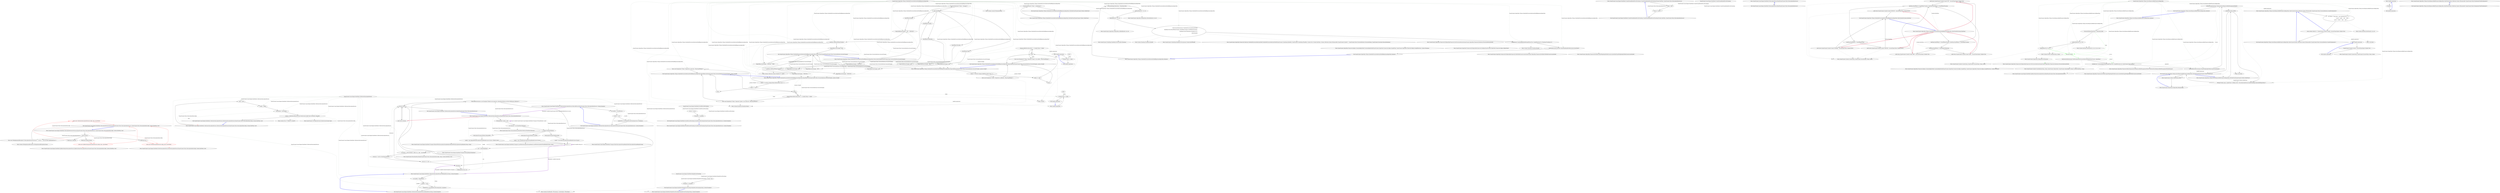 digraph  {
n49 [label="QuantConnect.Lean.Engine.DataFeeds.CollectionSubscriptionFactory", span=""];
n0 [label="Entry QuantConnect.Lean.Engine.DataFeeds.CollectionSubscriptionFactory.CollectionSubscriptionFactory(QuantConnect.Data.SubscriptionDataConfig, System.DateTime, bool)", span="41-41", cluster="QuantConnect.Lean.Engine.DataFeeds.CollectionSubscriptionFactory.CollectionSubscriptionFactory(QuantConnect.Data.SubscriptionDataConfig, System.DateTime, bool)"];
n1 [label="_date = date", span="43-43", cluster="QuantConnect.Lean.Engine.DataFeeds.CollectionSubscriptionFactory.CollectionSubscriptionFactory(QuantConnect.Data.SubscriptionDataConfig, System.DateTime, bool)"];
n2 [label="_config = config", span="44-44", cluster="QuantConnect.Lean.Engine.DataFeeds.CollectionSubscriptionFactory.CollectionSubscriptionFactory(QuantConnect.Data.SubscriptionDataConfig, System.DateTime, bool)"];
n3 [label="_isLiveMode = isLiveMode", span="45-45", cluster="QuantConnect.Lean.Engine.DataFeeds.CollectionSubscriptionFactory.CollectionSubscriptionFactory(QuantConnect.Data.SubscriptionDataConfig, System.DateTime, bool)"];
n4 [label="_factory = (BaseData)ObjectActivator.GetActivator(config.Type).Invoke(new object[0])", span="46-46", cluster="QuantConnect.Lean.Engine.DataFeeds.CollectionSubscriptionFactory.CollectionSubscriptionFactory(QuantConnect.Data.SubscriptionDataConfig, System.DateTime, bool)"];
n5 [label="Exit QuantConnect.Lean.Engine.DataFeeds.CollectionSubscriptionFactory.CollectionSubscriptionFactory(QuantConnect.Data.SubscriptionDataConfig, System.DateTime, bool)", span="41-41", cluster="QuantConnect.Lean.Engine.DataFeeds.CollectionSubscriptionFactory.CollectionSubscriptionFactory(QuantConnect.Data.SubscriptionDataConfig, System.DateTime, bool)"];
n6 [label="Entry QuantConnect.Util.ObjectActivator.GetActivator(System.Type)", span="49-49", cluster="QuantConnect.Util.ObjectActivator.GetActivator(System.Type)"];
n7 [label="Entry System.Func<T, TResult>.Invoke(T)", span="0-0", cluster="System.Func<T, TResult>.Invoke(T)"];
n8 [label="Entry QuantConnect.Lean.Engine.DataFeeds.CollectionSubscriptionFactory.Read(QuantConnect.Data.SubscriptionDataSource)", span="66-66", cluster="QuantConnect.Lean.Engine.DataFeeds.CollectionSubscriptionFactory.Read(QuantConnect.Data.SubscriptionDataSource)"];
n9 [label="IStreamReader reader = null", span="68-68", cluster="QuantConnect.Lean.Engine.DataFeeds.CollectionSubscriptionFactory.Read(QuantConnect.Data.SubscriptionDataSource)"];
n27 [label="yield return instance;", span="104-104", cluster="QuantConnect.Lean.Engine.DataFeeds.CollectionSubscriptionFactory.Read(QuantConnect.Data.SubscriptionDataSource)"];
n11 [label="source.TransportMedium", span="72-72", cluster="QuantConnect.Lean.Engine.DataFeeds.CollectionSubscriptionFactory.Read(QuantConnect.Data.SubscriptionDataSource)"];
n13 [label="reader = new RestSubscriptionStreamReader(source.Source)", span="76-76", cluster="QuantConnect.Lean.Engine.DataFeeds.CollectionSubscriptionFactory.Read(QuantConnect.Data.SubscriptionDataSource)"];
n15 [label="reader = new LocalFileSubscriptionStreamReader(source.Source)", span="79-79", cluster="QuantConnect.Lean.Engine.DataFeeds.CollectionSubscriptionFactory.Read(QuantConnect.Data.SubscriptionDataSource)"];
n17 [label="reader = new RemoteFileSubscriptionStreamReader(source.Source, Globals.Cache)", span="82-82", cluster="QuantConnect.Lean.Engine.DataFeeds.CollectionSubscriptionFactory.Read(QuantConnect.Data.SubscriptionDataSource)"];
n23 [label="OnInvalidSource(source, new Exception(''Reader must generate a BaseDataCollection with the FileFormat.Collection''))", span="94-94", cluster="QuantConnect.Lean.Engine.DataFeeds.CollectionSubscriptionFactory.Read(QuantConnect.Data.SubscriptionDataSource)"];
n10 [label="var instances = new BaseDataCollection()", span="69-69", cluster="QuantConnect.Lean.Engine.DataFeeds.CollectionSubscriptionFactory.Read(QuantConnect.Data.SubscriptionDataSource)"];
n29 [label="Entry QuantConnect.Data.UniverseSelection.BaseDataCollection.BaseDataCollection()", span="46-46", cluster="QuantConnect.Data.UniverseSelection.BaseDataCollection.BaseDataCollection()"];
n12 [label="SubscriptionTransportMedium.Rest", span="75-75", cluster="QuantConnect.Lean.Engine.DataFeeds.CollectionSubscriptionFactory.Read(QuantConnect.Data.SubscriptionDataSource)"];
n14 [label="SubscriptionTransportMedium.LocalFile", span="78-78", cluster="QuantConnect.Lean.Engine.DataFeeds.CollectionSubscriptionFactory.Read(QuantConnect.Data.SubscriptionDataSource)"];
n16 [label="SubscriptionTransportMedium.RemoteFile", span="81-81", cluster="QuantConnect.Lean.Engine.DataFeeds.CollectionSubscriptionFactory.Read(QuantConnect.Data.SubscriptionDataSource)"];
n18 [label="var raw = ''''", span="86-86", cluster="QuantConnect.Lean.Engine.DataFeeds.CollectionSubscriptionFactory.Read(QuantConnect.Data.SubscriptionDataSource)"];
n31 [label="Entry QuantConnect.Lean.Engine.DataFeeds.Transport.LocalFileSubscriptionStreamReader.LocalFileSubscriptionStreamReader(string, string)", span="35-35", cluster="QuantConnect.Lean.Engine.DataFeeds.Transport.LocalFileSubscriptionStreamReader.LocalFileSubscriptionStreamReader(string, string)"];
n30 [label="Entry QuantConnect.Lean.Engine.DataFeeds.Transport.RestSubscriptionStreamReader.RestSubscriptionStreamReader(string)", span="34-34", cluster="QuantConnect.Lean.Engine.DataFeeds.Transport.RestSubscriptionStreamReader.RestSubscriptionStreamReader(string)"];
n32 [label="Entry QuantConnect.Lean.Engine.DataFeeds.Transport.RemoteFileSubscriptionStreamReader.RemoteFileSubscriptionStreamReader(string, string)", span="35-35", cluster="QuantConnect.Lean.Engine.DataFeeds.Transport.RemoteFileSubscriptionStreamReader.RemoteFileSubscriptionStreamReader(string, string)"];
n19 [label="raw = reader.ReadLine()", span="89-89", cluster="QuantConnect.Lean.Engine.DataFeeds.CollectionSubscriptionFactory.Read(QuantConnect.Data.SubscriptionDataSource)"];
n20 [label="var result = _factory.Reader(_config, raw, _date, _isLiveMode)", span="90-90", cluster="QuantConnect.Lean.Engine.DataFeeds.CollectionSubscriptionFactory.Read(QuantConnect.Data.SubscriptionDataSource)"];
n33 [label="Entry QuantConnect.Lean.Engine.DataFeeds.Transport.IStreamReader.ReadLine()", span="38-38", cluster="QuantConnect.Lean.Engine.DataFeeds.Transport.IStreamReader.ReadLine()"];
n25 [label="OnReaderError(raw, err)", span="99-99", cluster="QuantConnect.Lean.Engine.DataFeeds.CollectionSubscriptionFactory.Read(QuantConnect.Data.SubscriptionDataSource)"];
n21 [label="instances = result as BaseDataCollection", span="91-91", cluster="QuantConnect.Lean.Engine.DataFeeds.CollectionSubscriptionFactory.Read(QuantConnect.Data.SubscriptionDataSource)"];
n34 [label="Entry QuantConnect.Data.BaseData.Reader(QuantConnect.Data.SubscriptionDataConfig, string, System.DateTime, bool)", span="141-141", cluster="QuantConnect.Data.BaseData.Reader(QuantConnect.Data.SubscriptionDataConfig, string, System.DateTime, bool)"];
n22 [label="instances == null", span="92-92", cluster="QuantConnect.Lean.Engine.DataFeeds.CollectionSubscriptionFactory.Read(QuantConnect.Data.SubscriptionDataSource)"];
n26 [label="instances.Data", span="102-102", cluster="QuantConnect.Lean.Engine.DataFeeds.CollectionSubscriptionFactory.Read(QuantConnect.Data.SubscriptionDataSource)"];
n24 [label=Exception, span="97-97", cluster="QuantConnect.Lean.Engine.DataFeeds.CollectionSubscriptionFactory.Read(QuantConnect.Data.SubscriptionDataSource)"];
n35 [label="Entry System.Exception.Exception(string)", span="0-0", cluster="System.Exception.Exception(string)"];
n36 [label="Entry QuantConnect.Lean.Engine.DataFeeds.CollectionSubscriptionFactory.OnInvalidSource(QuantConnect.Data.SubscriptionDataSource, System.Exception)", span="130-130", cluster="QuantConnect.Lean.Engine.DataFeeds.CollectionSubscriptionFactory.OnInvalidSource(QuantConnect.Data.SubscriptionDataSource, System.Exception)"];
n37 [label="Entry QuantConnect.Lean.Engine.DataFeeds.CollectionSubscriptionFactory.OnReaderError(string, System.Exception)", span="119-119", cluster="QuantConnect.Lean.Engine.DataFeeds.CollectionSubscriptionFactory.OnReaderError(string, System.Exception)"];
n28 [label="Exit QuantConnect.Lean.Engine.DataFeeds.CollectionSubscriptionFactory.Read(QuantConnect.Data.SubscriptionDataSource)", span="66-66", cluster="QuantConnect.Lean.Engine.DataFeeds.CollectionSubscriptionFactory.Read(QuantConnect.Data.SubscriptionDataSource)"];
n38 [label="var handler = ReaderError", span="121-121", cluster="QuantConnect.Lean.Engine.DataFeeds.CollectionSubscriptionFactory.OnReaderError(string, System.Exception)"];
n40 [label="handler(this, new ReaderErrorEventArgs(line, exception))", span="122-122", cluster="QuantConnect.Lean.Engine.DataFeeds.CollectionSubscriptionFactory.OnReaderError(string, System.Exception)"];
n39 [label="handler != null", span="122-122", cluster="QuantConnect.Lean.Engine.DataFeeds.CollectionSubscriptionFactory.OnReaderError(string, System.Exception)"];
n41 [label="Exit QuantConnect.Lean.Engine.DataFeeds.CollectionSubscriptionFactory.OnReaderError(string, System.Exception)", span="119-119", cluster="QuantConnect.Lean.Engine.DataFeeds.CollectionSubscriptionFactory.OnReaderError(string, System.Exception)"];
n42 [label="Entry QuantConnect.Lean.Engine.DataFeeds.ReaderErrorEventArgs.ReaderErrorEventArgs(string, System.Exception)", span="45-45", cluster="QuantConnect.Lean.Engine.DataFeeds.ReaderErrorEventArgs.ReaderErrorEventArgs(string, System.Exception)"];
n43 [label="Entry System.EventHandler<TEventArgs>.Invoke(object, TEventArgs)", span="0-0", cluster="System.EventHandler<TEventArgs>.Invoke(object, TEventArgs)"];
n44 [label="var handler = InvalidSource", span="132-132", cluster="QuantConnect.Lean.Engine.DataFeeds.CollectionSubscriptionFactory.OnInvalidSource(QuantConnect.Data.SubscriptionDataSource, System.Exception)"];
n46 [label="handler(this, new InvalidSourceEventArgs(source, exception))", span="133-133", cluster="QuantConnect.Lean.Engine.DataFeeds.CollectionSubscriptionFactory.OnInvalidSource(QuantConnect.Data.SubscriptionDataSource, System.Exception)"];
n45 [label="handler != null", span="133-133", cluster="QuantConnect.Lean.Engine.DataFeeds.CollectionSubscriptionFactory.OnInvalidSource(QuantConnect.Data.SubscriptionDataSource, System.Exception)"];
n47 [label="Exit QuantConnect.Lean.Engine.DataFeeds.CollectionSubscriptionFactory.OnInvalidSource(QuantConnect.Data.SubscriptionDataSource, System.Exception)", span="130-130", cluster="QuantConnect.Lean.Engine.DataFeeds.CollectionSubscriptionFactory.OnInvalidSource(QuantConnect.Data.SubscriptionDataSource, System.Exception)"];
n48 [label="Entry QuantConnect.Lean.Engine.DataFeeds.InvalidSourceEventArgs.InvalidSourceEventArgs(QuantConnect.Data.SubscriptionDataSource, System.Exception)", span="46-46", cluster="QuantConnect.Lean.Engine.DataFeeds.InvalidSourceEventArgs.InvalidSourceEventArgs(QuantConnect.Data.SubscriptionDataSource, System.Exception)"];
m0_0 [label="Entry QuantConnect.Lean.Engine.DataFeeds.CreateStreamReaderErrorEventArgs.CreateStreamReaderErrorEventArgs(System.DateTime, QuantConnect.Data.SubscriptionDataSource)", span="46-46", cluster="QuantConnect.Lean.Engine.DataFeeds.CreateStreamReaderErrorEventArgs.CreateStreamReaderErrorEventArgs(System.DateTime, QuantConnect.Data.SubscriptionDataSource)", file="CreateStreamReaderErrorEventArgs.cs"];
m0_1 [label="Date = date", span="48-48", cluster="QuantConnect.Lean.Engine.DataFeeds.CreateStreamReaderErrorEventArgs.CreateStreamReaderErrorEventArgs(System.DateTime, QuantConnect.Data.SubscriptionDataSource)", file="CreateStreamReaderErrorEventArgs.cs"];
m0_2 [label="Source = source", span="49-49", cluster="QuantConnect.Lean.Engine.DataFeeds.CreateStreamReaderErrorEventArgs.CreateStreamReaderErrorEventArgs(System.DateTime, QuantConnect.Data.SubscriptionDataSource)", file="CreateStreamReaderErrorEventArgs.cs"];
m0_3 [label="Exit QuantConnect.Lean.Engine.DataFeeds.CreateStreamReaderErrorEventArgs.CreateStreamReaderErrorEventArgs(System.DateTime, QuantConnect.Data.SubscriptionDataSource)", span="46-46", cluster="QuantConnect.Lean.Engine.DataFeeds.CreateStreamReaderErrorEventArgs.CreateStreamReaderErrorEventArgs(System.DateTime, QuantConnect.Data.SubscriptionDataSource)", file="CreateStreamReaderErrorEventArgs.cs"];
m0_4 [label="QuantConnect.Lean.Engine.DataFeeds.CreateStreamReaderErrorEventArgs", span="", file="CreateStreamReaderErrorEventArgs.cs"];
m2_1 [label="Source = source", span="48-48", cluster="QuantConnect.Lean.Engine.DataFeeds.InvalidSourceEventArgs.InvalidSourceEventArgs(QuantConnect.Data.SubscriptionDataSource, System.Exception)", file="InvalidSourceEventArgs.cs"];
m2_2 [label="Exception = exception", span="49-49", cluster="QuantConnect.Lean.Engine.DataFeeds.InvalidSourceEventArgs.InvalidSourceEventArgs(QuantConnect.Data.SubscriptionDataSource, System.Exception)", file="InvalidSourceEventArgs.cs"];
m2_3 [label="Exit QuantConnect.Lean.Engine.DataFeeds.InvalidSourceEventArgs.InvalidSourceEventArgs(QuantConnect.Data.SubscriptionDataSource, System.Exception)", span="46-46", cluster="QuantConnect.Lean.Engine.DataFeeds.InvalidSourceEventArgs.InvalidSourceEventArgs(QuantConnect.Data.SubscriptionDataSource, System.Exception)", file="InvalidSourceEventArgs.cs"];
m2_4 [label="QuantConnect.Lean.Engine.DataFeeds.InvalidSourceEventArgs", span="", file="InvalidSourceEventArgs.cs"];
m4_14 [label="Entry QuantConnect.Lean.Engine.DataFeeds.ZipEntryNameSubscriptionFactory.ZipEntryNameSubscriptionFactory(QuantConnect.Data.SubscriptionDataConfig, System.DateTime, bool)", span="45-45", cluster="QuantConnect.Lean.Engine.DataFeeds.ZipEntryNameSubscriptionFactory.ZipEntryNameSubscriptionFactory(QuantConnect.Data.SubscriptionDataConfig, System.DateTime, bool)", file="ISubscriptionFactory.cs"];
m4_12 [label="Entry QuantConnect.Lean.Engine.DataFeeds.TextSubscriptionFactory.TextSubscriptionFactory(QuantConnect.Data.SubscriptionDataConfig, System.DateTime, bool)", span="61-61", cluster="QuantConnect.Lean.Engine.DataFeeds.TextSubscriptionFactory.TextSubscriptionFactory(QuantConnect.Data.SubscriptionDataConfig, System.DateTime, bool)", file="ISubscriptionFactory.cs"];
m4_0 [label="Entry QuantConnect.Lean.Engine.DataFeeds.ISubscriptionFactory.Read(QuantConnect.Data.SubscriptionDataSource)", span="39-39", cluster="QuantConnect.Lean.Engine.DataFeeds.ISubscriptionFactory.Read(QuantConnect.Data.SubscriptionDataSource)", file="ISubscriptionFactory.cs"];
m4_1 [label="Exit QuantConnect.Lean.Engine.DataFeeds.ISubscriptionFactory.Read(QuantConnect.Data.SubscriptionDataSource)", span="39-39", cluster="QuantConnect.Lean.Engine.DataFeeds.ISubscriptionFactory.Read(QuantConnect.Data.SubscriptionDataSource)", file="ISubscriptionFactory.cs"];
m4_8 [label="FileFormat.ZipEntryName", span="65-65", cluster="QuantConnect.Lean.Engine.DataFeeds.SubscriptionFactory.ForSource(QuantConnect.Data.SubscriptionDataSource, QuantConnect.Data.SubscriptionDataConfig, System.DateTime, bool)", file="ISubscriptionFactory.cs"];
m4_2 [label="Entry QuantConnect.Lean.Engine.DataFeeds.SubscriptionFactory.ForSource(QuantConnect.Data.SubscriptionDataSource, QuantConnect.Data.SubscriptionDataConfig, System.DateTime, bool)", span="55-55", cluster="QuantConnect.Lean.Engine.DataFeeds.SubscriptionFactory.ForSource(QuantConnect.Data.SubscriptionDataSource, QuantConnect.Data.SubscriptionDataConfig, System.DateTime, bool)", file="ISubscriptionFactory.cs"];
m4_3 [label="source.Format", span="57-57", cluster="QuantConnect.Lean.Engine.DataFeeds.SubscriptionFactory.ForSource(QuantConnect.Data.SubscriptionDataSource, QuantConnect.Data.SubscriptionDataConfig, System.DateTime, bool)", file="ISubscriptionFactory.cs"];
m4_5 [label="return new TextSubscriptionFactory(config, date, isLiveMode);", span="60-60", cluster="QuantConnect.Lean.Engine.DataFeeds.SubscriptionFactory.ForSource(QuantConnect.Data.SubscriptionDataSource, QuantConnect.Data.SubscriptionDataConfig, System.DateTime, bool)", color=red, community=0, file="ISubscriptionFactory.cs"];
m4_7 [label="return new CollectionSubscriptionFactory(config, date, isLiveMode);", span="63-63", cluster="QuantConnect.Lean.Engine.DataFeeds.SubscriptionFactory.ForSource(QuantConnect.Data.SubscriptionDataSource, QuantConnect.Data.SubscriptionDataConfig, System.DateTime, bool)", color=red, community=0, file="ISubscriptionFactory.cs"];
m4_9 [label="return new ZipEntryNameSubscriptionFactory(config, date, isLiveMode);", span="66-66", cluster="QuantConnect.Lean.Engine.DataFeeds.SubscriptionFactory.ForSource(QuantConnect.Data.SubscriptionDataSource, QuantConnect.Data.SubscriptionDataConfig, System.DateTime, bool)", color=red, community=0, file="ISubscriptionFactory.cs"];
m4_10 [label="throw new NotImplementedException(''SubscriptionFactory.ForSource('' + source + '') has not been implemented yet.'');", span="69-69", cluster="QuantConnect.Lean.Engine.DataFeeds.SubscriptionFactory.ForSource(QuantConnect.Data.SubscriptionDataSource, QuantConnect.Data.SubscriptionDataConfig, System.DateTime, bool)", file="ISubscriptionFactory.cs"];
m4_4 [label="FileFormat.Csv", span="59-59", cluster="QuantConnect.Lean.Engine.DataFeeds.SubscriptionFactory.ForSource(QuantConnect.Data.SubscriptionDataSource, QuantConnect.Data.SubscriptionDataConfig, System.DateTime, bool)", file="ISubscriptionFactory.cs"];
m4_6 [label="FileFormat.Collection", span="62-62", cluster="QuantConnect.Lean.Engine.DataFeeds.SubscriptionFactory.ForSource(QuantConnect.Data.SubscriptionDataSource, QuantConnect.Data.SubscriptionDataConfig, System.DateTime, bool)", file="ISubscriptionFactory.cs"];
m4_11 [label="Exit QuantConnect.Lean.Engine.DataFeeds.SubscriptionFactory.ForSource(QuantConnect.Data.SubscriptionDataSource, QuantConnect.Data.SubscriptionDataConfig, System.DateTime, bool)", span="55-55", cluster="QuantConnect.Lean.Engine.DataFeeds.SubscriptionFactory.ForSource(QuantConnect.Data.SubscriptionDataSource, QuantConnect.Data.SubscriptionDataConfig, System.DateTime, bool)", file="ISubscriptionFactory.cs"];
m4_15 [label="Entry System.NotImplementedException.NotImplementedException(string)", span="0-0", cluster="System.NotImplementedException.NotImplementedException(string)", file="ISubscriptionFactory.cs"];
m6_72 [label="Entry Unk.All", span="", cluster="Unk.All", file="LocalDiskFactorFileProvider.cs"];
m6_12 [label="Entry System.TimeSpan.FromHours(double)", span="0-0", cluster="System.TimeSpan.FromHours(double)", file="LocalDiskFactorFileProvider.cs"];
m6_33 [label="Entry QuantConnect.Algorithm.CSharp.ScheduledUniverseSelectionModelRegressionAlgorithm.OnSecuritiesChanged(QuantConnect.Data.UniverseSelection.SecurityChanges)", span="84-84", cluster="QuantConnect.Algorithm.CSharp.ScheduledUniverseSelectionModelRegressionAlgorithm.OnSecuritiesChanged(QuantConnect.Data.UniverseSelection.SecurityChanges)", file="LocalDiskFactorFileProvider.cs"];
m6_34 [label="Console.WriteLine($''{Time}: {changes}'')", span="86-86", cluster="QuantConnect.Algorithm.CSharp.ScheduledUniverseSelectionModelRegressionAlgorithm.OnSecuritiesChanged(QuantConnect.Data.UniverseSelection.SecurityChanges)", file="LocalDiskFactorFileProvider.cs"];
m6_37 [label="ExpectAdditions(changes, ''SPY'', ''NZDUSD'')", span="91-91", cluster="QuantConnect.Algorithm.CSharp.ScheduledUniverseSelectionModelRegressionAlgorithm.OnSecuritiesChanged(QuantConnect.Data.UniverseSelection.SecurityChanges)", file="LocalDiskFactorFileProvider.cs"];
m6_39 [label="ExpectRemovals(changes, null)", span="94-94", cluster="QuantConnect.Algorithm.CSharp.ScheduledUniverseSelectionModelRegressionAlgorithm.OnSecuritiesChanged(QuantConnect.Data.UniverseSelection.SecurityChanges)", file="LocalDiskFactorFileProvider.cs"];
m6_40 [label="ExpectRemovals(changes, ''EURUSD'', ''IBM'')", span="98-98", cluster="QuantConnect.Algorithm.CSharp.ScheduledUniverseSelectionModelRegressionAlgorithm.OnSecuritiesChanged(QuantConnect.Data.UniverseSelection.SecurityChanges)", file="LocalDiskFactorFileProvider.cs"];
m6_42 [label="ExpectAdditions(changes, ''EURUSD'')", span="103-103", cluster="QuantConnect.Algorithm.CSharp.ScheduledUniverseSelectionModelRegressionAlgorithm.OnSecuritiesChanged(QuantConnect.Data.UniverseSelection.SecurityChanges)", file="LocalDiskFactorFileProvider.cs"];
m6_44 [label="ExpectRemovals(changes, ''NZDUSD'')", span="106-106", cluster="QuantConnect.Algorithm.CSharp.ScheduledUniverseSelectionModelRegressionAlgorithm.OnSecuritiesChanged(QuantConnect.Data.UniverseSelection.SecurityChanges)", file="LocalDiskFactorFileProvider.cs"];
m6_45 [label="ExpectRemovals(changes, ''NZDUSD'')", span="110-110", cluster="QuantConnect.Algorithm.CSharp.ScheduledUniverseSelectionModelRegressionAlgorithm.OnSecuritiesChanged(QuantConnect.Data.UniverseSelection.SecurityChanges)", file="LocalDiskFactorFileProvider.cs"];
m6_47 [label="ExpectAdditions(changes, null)", span="116-116", cluster="QuantConnect.Algorithm.CSharp.ScheduledUniverseSelectionModelRegressionAlgorithm.OnSecuritiesChanged(QuantConnect.Data.UniverseSelection.SecurityChanges)", file="LocalDiskFactorFileProvider.cs"];
m6_48 [label="ExpectRemovals(changes, null)", span="117-117", cluster="QuantConnect.Algorithm.CSharp.ScheduledUniverseSelectionModelRegressionAlgorithm.OnSecuritiesChanged(QuantConnect.Data.UniverseSelection.SecurityChanges)", file="LocalDiskFactorFileProvider.cs"];
m6_50 [label="ExpectAdditions(changes, ''IBM'')", span="121-121", cluster="QuantConnect.Algorithm.CSharp.ScheduledUniverseSelectionModelRegressionAlgorithm.OnSecuritiesChanged(QuantConnect.Data.UniverseSelection.SecurityChanges)", file="LocalDiskFactorFileProvider.cs"];
m6_51 [label="ExpectRemovals(changes, ''SPY'')", span="122-122", cluster="QuantConnect.Algorithm.CSharp.ScheduledUniverseSelectionModelRegressionAlgorithm.OnSecuritiesChanged(QuantConnect.Data.UniverseSelection.SecurityChanges)", file="LocalDiskFactorFileProvider.cs"];
m6_53 [label="ExpectAdditions(changes, null)", span="127-127", cluster="QuantConnect.Algorithm.CSharp.ScheduledUniverseSelectionModelRegressionAlgorithm.OnSecuritiesChanged(QuantConnect.Data.UniverseSelection.SecurityChanges)", file="LocalDiskFactorFileProvider.cs"];
m6_54 [label="ExpectRemovals(changes, null)", span="128-128", cluster="QuantConnect.Algorithm.CSharp.ScheduledUniverseSelectionModelRegressionAlgorithm.OnSecuritiesChanged(QuantConnect.Data.UniverseSelection.SecurityChanges)", file="LocalDiskFactorFileProvider.cs"];
m6_35 [label="Time.DayOfWeek", span="88-88", cluster="QuantConnect.Algorithm.CSharp.ScheduledUniverseSelectionModelRegressionAlgorithm.OnSecuritiesChanged(QuantConnect.Data.UniverseSelection.SecurityChanges)", file="LocalDiskFactorFileProvider.cs"];
m6_36 [label="DayOfWeek.Monday", span="90-90", cluster="QuantConnect.Algorithm.CSharp.ScheduledUniverseSelectionModelRegressionAlgorithm.OnSecuritiesChanged(QuantConnect.Data.UniverseSelection.SecurityChanges)", file="LocalDiskFactorFileProvider.cs"];
m6_41 [label="DayOfWeek.Tuesday", span="102-102", cluster="QuantConnect.Algorithm.CSharp.ScheduledUniverseSelectionModelRegressionAlgorithm.OnSecuritiesChanged(QuantConnect.Data.UniverseSelection.SecurityChanges)", file="LocalDiskFactorFileProvider.cs"];
m6_46 [label="DayOfWeek.Wednesday", span="114-114", cluster="QuantConnect.Algorithm.CSharp.ScheduledUniverseSelectionModelRegressionAlgorithm.OnSecuritiesChanged(QuantConnect.Data.UniverseSelection.SecurityChanges)", file="LocalDiskFactorFileProvider.cs"];
m6_49 [label="DayOfWeek.Thursday", span="120-120", cluster="QuantConnect.Algorithm.CSharp.ScheduledUniverseSelectionModelRegressionAlgorithm.OnSecuritiesChanged(QuantConnect.Data.UniverseSelection.SecurityChanges)", file="LocalDiskFactorFileProvider.cs"];
m6_52 [label="DayOfWeek.Friday", span="125-125", cluster="QuantConnect.Algorithm.CSharp.ScheduledUniverseSelectionModelRegressionAlgorithm.OnSecuritiesChanged(QuantConnect.Data.UniverseSelection.SecurityChanges)", file="LocalDiskFactorFileProvider.cs"];
m6_38 [label="_seenDays.Add(DayOfWeek.Monday)", span="92-92", cluster="QuantConnect.Algorithm.CSharp.ScheduledUniverseSelectionModelRegressionAlgorithm.OnSecuritiesChanged(QuantConnect.Data.UniverseSelection.SecurityChanges)", file="LocalDiskFactorFileProvider.cs"];
m6_43 [label="_seenDays.Add(DayOfWeek.Tuesday)", span="104-104", cluster="QuantConnect.Algorithm.CSharp.ScheduledUniverseSelectionModelRegressionAlgorithm.OnSecuritiesChanged(QuantConnect.Data.UniverseSelection.SecurityChanges)", file="LocalDiskFactorFileProvider.cs"];
m6_55 [label="Exit QuantConnect.Algorithm.CSharp.ScheduledUniverseSelectionModelRegressionAlgorithm.OnSecuritiesChanged(QuantConnect.Data.UniverseSelection.SecurityChanges)", span="84-84", cluster="QuantConnect.Algorithm.CSharp.ScheduledUniverseSelectionModelRegressionAlgorithm.OnSecuritiesChanged(QuantConnect.Data.UniverseSelection.SecurityChanges)", file="LocalDiskFactorFileProvider.cs"];
m6_17 [label="Entry QuantConnect.Algorithm.Framework.QCAlgorithmFramework.SetAlpha(QuantConnect.Algorithm.Framework.Alphas.IAlphaModel)", span="261-261", cluster="QuantConnect.Algorithm.Framework.QCAlgorithmFramework.SetAlpha(QuantConnect.Algorithm.Framework.Alphas.IAlphaModel)", file="LocalDiskFactorFileProvider.cs"];
m6_11 [label="Entry QuantConnect.Scheduling.DateRules.Every(params System.DayOfWeek[])", span="71-71", cluster="QuantConnect.Scheduling.DateRules.Every(params System.DayOfWeek[])", file="LocalDiskFactorFileProvider.cs"];
m6_58 [label="Entry System.Collections.Generic.HashSet<T>.Add(T)", span="0-0", cluster="System.Collections.Generic.HashSet<T>.Add(T)", file="LocalDiskFactorFileProvider.cs"];
m6_84 [label="Entry lambda expression", span="172-172", cluster="lambda expression", file="LocalDiskFactorFileProvider.cs"];
m6_74 [label="s.Symbol.Value != ticker", span="151-151", cluster="lambda expression", file="LocalDiskFactorFileProvider.cs"];
m6_73 [label="Entry lambda expression", span="151-151", cluster="lambda expression", file="LocalDiskFactorFileProvider.cs"];
m6_75 [label="Exit lambda expression", span="151-151", cluster="lambda expression", file="LocalDiskFactorFileProvider.cs"];
m6_85 [label="s.Symbol.Value != ticker", span="172-172", cluster="lambda expression", file="LocalDiskFactorFileProvider.cs"];
m6_86 [label="Exit lambda expression", span="172-172", cluster="lambda expression", file="LocalDiskFactorFileProvider.cs"];
m6_59 [label="Entry QuantConnect.Algorithm.CSharp.ScheduledUniverseSelectionModelRegressionAlgorithm.ExpectRemovals(QuantConnect.Data.UniverseSelection.SecurityChanges, params string[])", span="158-158", cluster="QuantConnect.Algorithm.CSharp.ScheduledUniverseSelectionModelRegressionAlgorithm.ExpectRemovals(QuantConnect.Data.UniverseSelection.SecurityChanges, params string[])", file="LocalDiskFactorFileProvider.cs"];
m6_76 [label="tickers == null && changes.RemovedSecurities.Count > 0", span="160-160", cluster="QuantConnect.Algorithm.CSharp.ScheduledUniverseSelectionModelRegressionAlgorithm.ExpectRemovals(QuantConnect.Data.UniverseSelection.SecurityChanges, params string[])", file="LocalDiskFactorFileProvider.cs"];
m6_78 [label="tickers == null", span="165-165", cluster="QuantConnect.Algorithm.CSharp.ScheduledUniverseSelectionModelRegressionAlgorithm.ExpectRemovals(QuantConnect.Data.UniverseSelection.SecurityChanges, params string[])", file="LocalDiskFactorFileProvider.cs"];
m6_80 [label=tickers, span="170-170", cluster="QuantConnect.Algorithm.CSharp.ScheduledUniverseSelectionModelRegressionAlgorithm.ExpectRemovals(QuantConnect.Data.UniverseSelection.SecurityChanges, params string[])", file="LocalDiskFactorFileProvider.cs"];
m6_81 [label="changes.RemovedSecurities.All(s => s.Symbol.Value != ticker)", span="172-172", cluster="QuantConnect.Algorithm.CSharp.ScheduledUniverseSelectionModelRegressionAlgorithm.ExpectRemovals(QuantConnect.Data.UniverseSelection.SecurityChanges, params string[])", file="LocalDiskFactorFileProvider.cs"];
m6_77 [label="throw new Exception($''{Time}: Expected no removals: {Time.DayOfWeek}'');", span="162-162", cluster="QuantConnect.Algorithm.CSharp.ScheduledUniverseSelectionModelRegressionAlgorithm.ExpectRemovals(QuantConnect.Data.UniverseSelection.SecurityChanges, params string[])", file="LocalDiskFactorFileProvider.cs"];
m6_79 [label="return;", span="167-167", cluster="QuantConnect.Algorithm.CSharp.ScheduledUniverseSelectionModelRegressionAlgorithm.ExpectRemovals(QuantConnect.Data.UniverseSelection.SecurityChanges, params string[])", file="LocalDiskFactorFileProvider.cs"];
m6_82 [label="throw new Exception($''{Time}: Expected {ticker} to be removed: {Time.DayOfWeek}'');", span="174-174", cluster="QuantConnect.Algorithm.CSharp.ScheduledUniverseSelectionModelRegressionAlgorithm.ExpectRemovals(QuantConnect.Data.UniverseSelection.SecurityChanges, params string[])", file="LocalDiskFactorFileProvider.cs"];
m6_83 [label="Exit QuantConnect.Algorithm.CSharp.ScheduledUniverseSelectionModelRegressionAlgorithm.ExpectRemovals(QuantConnect.Data.UniverseSelection.SecurityChanges, params string[])", span="158-158", cluster="QuantConnect.Algorithm.CSharp.ScheduledUniverseSelectionModelRegressionAlgorithm.ExpectRemovals(QuantConnect.Data.UniverseSelection.SecurityChanges, params string[])", file="LocalDiskFactorFileProvider.cs"];
m6_56 [label="Entry System.Console.WriteLine(string)", span="0-0", cluster="System.Console.WriteLine(string)", file="LocalDiskFactorFileProvider.cs"];
m6_19 [label="Entry QuantConnect.Algorithm.Framework.QCAlgorithmFramework.SetPortfolioConstruction(QuantConnect.Algorithm.Framework.Portfolio.IPortfolioConstructionModel)", span="270-270", cluster="QuantConnect.Algorithm.Framework.QCAlgorithmFramework.SetPortfolioConstruction(QuantConnect.Algorithm.Framework.Portfolio.IPortfolioConstructionModel)", file="LocalDiskFactorFileProvider.cs"];
m6_32 [label="Entry QuantConnect.Symbol.Create(string, QuantConnect.SecurityType, string, string)", span="45-45", cluster="QuantConnect.Symbol.Create(string, QuantConnect.SecurityType, string, string)", file="LocalDiskFactorFileProvider.cs"];
m6_10 [label="Entry QuantConnect.Algorithm.Framework.Selection.ScheduledUniverseSelectionModel.ScheduledUniverseSelectionModel(QuantConnect.Scheduling.IDateRule, QuantConnect.Scheduling.ITimeRule, System.Func<System.DateTime, System.Collections.Generic.IEnumerable<QuantConnect.Symbol>>, QuantConnect.Data.UniverseSelection.UniverseSettings, QuantConnect.Securities.ISecurityInitializer)", span="46-46", cluster="QuantConnect.Algorithm.Framework.Selection.ScheduledUniverseSelectionModel.ScheduledUniverseSelectionModel(QuantConnect.Scheduling.IDateRule, QuantConnect.Scheduling.ITimeRule, System.Func<System.DateTime, System.Collections.Generic.IEnumerable<QuantConnect.Symbol>>, QuantConnect.Data.UniverseSelection.UniverseSettings, QuantConnect.Securities.ISecurityInitializer)", file="LocalDiskFactorFileProvider.cs"];
m6_8 [label="Entry QuantConnect.Algorithm.QCAlgorithm.SetStartDate(int, int, int)", span="1172-1172", cluster="QuantConnect.Algorithm.QCAlgorithm.SetStartDate(int, int, int)", file="LocalDiskFactorFileProvider.cs"];
m6_57 [label="Entry QuantConnect.Algorithm.CSharp.ScheduledUniverseSelectionModelRegressionAlgorithm.ExpectAdditions(QuantConnect.Data.UniverseSelection.SecurityChanges, params string[])", span="138-138", cluster="QuantConnect.Algorithm.CSharp.ScheduledUniverseSelectionModelRegressionAlgorithm.ExpectAdditions(QuantConnect.Data.UniverseSelection.SecurityChanges, params string[])", file="LocalDiskFactorFileProvider.cs"];
m6_63 [label="tickers == null && changes.AddedSecurities.Count > 0", span="140-140", cluster="QuantConnect.Algorithm.CSharp.ScheduledUniverseSelectionModelRegressionAlgorithm.ExpectAdditions(QuantConnect.Data.UniverseSelection.SecurityChanges, params string[])", file="LocalDiskFactorFileProvider.cs"];
m6_65 [label="tickers == null", span="144-144", cluster="QuantConnect.Algorithm.CSharp.ScheduledUniverseSelectionModelRegressionAlgorithm.ExpectAdditions(QuantConnect.Data.UniverseSelection.SecurityChanges, params string[])", file="LocalDiskFactorFileProvider.cs"];
m6_67 [label=tickers, span="149-149", cluster="QuantConnect.Algorithm.CSharp.ScheduledUniverseSelectionModelRegressionAlgorithm.ExpectAdditions(QuantConnect.Data.UniverseSelection.SecurityChanges, params string[])", file="LocalDiskFactorFileProvider.cs"];
m6_68 [label="changes.AddedSecurities.All(s => s.Symbol.Value != ticker)", span="151-151", cluster="QuantConnect.Algorithm.CSharp.ScheduledUniverseSelectionModelRegressionAlgorithm.ExpectAdditions(QuantConnect.Data.UniverseSelection.SecurityChanges, params string[])", file="LocalDiskFactorFileProvider.cs"];
m6_64 [label="throw new Exception($''{Time}: Expected no additions: {Time.DayOfWeek}'');", span="142-142", cluster="QuantConnect.Algorithm.CSharp.ScheduledUniverseSelectionModelRegressionAlgorithm.ExpectAdditions(QuantConnect.Data.UniverseSelection.SecurityChanges, params string[])", file="LocalDiskFactorFileProvider.cs"];
m6_66 [label="return;", span="146-146", cluster="QuantConnect.Algorithm.CSharp.ScheduledUniverseSelectionModelRegressionAlgorithm.ExpectAdditions(QuantConnect.Data.UniverseSelection.SecurityChanges, params string[])", file="LocalDiskFactorFileProvider.cs"];
m6_69 [label="throw new Exception($''{Time}: Expected {ticker} to be added: {Time.DayOfWeek}'');", span="153-153", cluster="QuantConnect.Algorithm.CSharp.ScheduledUniverseSelectionModelRegressionAlgorithm.ExpectAdditions(QuantConnect.Data.UniverseSelection.SecurityChanges, params string[])", file="LocalDiskFactorFileProvider.cs"];
m6_70 [label="Exit QuantConnect.Algorithm.CSharp.ScheduledUniverseSelectionModelRegressionAlgorithm.ExpectAdditions(QuantConnect.Data.UniverseSelection.SecurityChanges, params string[])", span="138-138", cluster="QuantConnect.Algorithm.CSharp.ScheduledUniverseSelectionModelRegressionAlgorithm.ExpectAdditions(QuantConnect.Data.UniverseSelection.SecurityChanges, params string[])", file="LocalDiskFactorFileProvider.cs"];
m6_0 [label="Entry QuantConnect.Algorithm.CSharp.ScheduledUniverseSelectionModelRegressionAlgorithm.Initialize()", span="33-33", cluster="QuantConnect.Algorithm.CSharp.ScheduledUniverseSelectionModelRegressionAlgorithm.Initialize()", file="LocalDiskFactorFileProvider.cs"];
m6_1 [label="UniverseSettings.Resolution = Resolution.Hour", span="35-35", cluster="QuantConnect.Algorithm.CSharp.ScheduledUniverseSelectionModelRegressionAlgorithm.Initialize()", file="LocalDiskFactorFileProvider.cs"];
m6_2 [label="SetStartDate(2017, 01, 01)", span="37-37", cluster="QuantConnect.Algorithm.CSharp.ScheduledUniverseSelectionModelRegressionAlgorithm.Initialize()", file="LocalDiskFactorFileProvider.cs"];
m6_3 [label="SetEndDate(2017, 02, 01)", span="38-38", cluster="QuantConnect.Algorithm.CSharp.ScheduledUniverseSelectionModelRegressionAlgorithm.Initialize()", file="LocalDiskFactorFileProvider.cs"];
m6_4 [label="SetUniverseSelection(new ScheduledUniverseSelectionModel(\r\n                DateRules.Every(DayOfWeek.Monday, DayOfWeek.Tuesday, DayOfWeek.Thursday),\r\n                TimeRules.Every(TimeSpan.FromHours(12)),\r\n                SelectSymbols\r\n            ))", span="41-45", cluster="QuantConnect.Algorithm.CSharp.ScheduledUniverseSelectionModelRegressionAlgorithm.Initialize()", file="LocalDiskFactorFileProvider.cs"];
m6_5 [label="SetAlpha(new ConstantAlphaModel(InsightType.Price, InsightDirection.Up, TimeSpan.FromDays(1)))", span="47-47", cluster="QuantConnect.Algorithm.CSharp.ScheduledUniverseSelectionModelRegressionAlgorithm.Initialize()", file="LocalDiskFactorFileProvider.cs"];
m6_6 [label="SetPortfolioConstruction(new EqualWeightingPortfolioConstructionModel())", span="48-48", cluster="QuantConnect.Algorithm.CSharp.ScheduledUniverseSelectionModelRegressionAlgorithm.Initialize()", file="LocalDiskFactorFileProvider.cs"];
m6_7 [label="Exit QuantConnect.Algorithm.CSharp.ScheduledUniverseSelectionModelRegressionAlgorithm.Initialize()", span="33-33", cluster="QuantConnect.Algorithm.CSharp.ScheduledUniverseSelectionModelRegressionAlgorithm.Initialize()", file="LocalDiskFactorFileProvider.cs"];
m6_16 [label="Entry System.TimeSpan.FromDays(double)", span="0-0", cluster="System.TimeSpan.FromDays(double)", file="LocalDiskFactorFileProvider.cs"];
m6_14 [label="Entry QuantConnect.Algorithm.Framework.QCAlgorithmFramework.SetUniverseSelection(QuantConnect.Algorithm.Framework.Selection.IUniverseSelectionModel)", span="252-252", cluster="QuantConnect.Algorithm.Framework.QCAlgorithmFramework.SetUniverseSelection(QuantConnect.Algorithm.Framework.Selection.IUniverseSelectionModel)", file="LocalDiskFactorFileProvider.cs"];
m6_60 [label="Entry QuantConnect.Algorithm.CSharp.ScheduledUniverseSelectionModelRegressionAlgorithm.OnOrderEvent(QuantConnect.Orders.OrderEvent)", span="133-133", cluster="QuantConnect.Algorithm.CSharp.ScheduledUniverseSelectionModelRegressionAlgorithm.OnOrderEvent(QuantConnect.Orders.OrderEvent)", file="LocalDiskFactorFileProvider.cs"];
m6_61 [label="Console.WriteLine($''{Time}: {orderEvent}'')", span="135-135", cluster="QuantConnect.Algorithm.CSharp.ScheduledUniverseSelectionModelRegressionAlgorithm.OnOrderEvent(QuantConnect.Orders.OrderEvent)", file="LocalDiskFactorFileProvider.cs"];
m6_62 [label="Exit QuantConnect.Algorithm.CSharp.ScheduledUniverseSelectionModelRegressionAlgorithm.OnOrderEvent(QuantConnect.Orders.OrderEvent)", span="133-133", cluster="QuantConnect.Algorithm.CSharp.ScheduledUniverseSelectionModelRegressionAlgorithm.OnOrderEvent(QuantConnect.Orders.OrderEvent)", file="LocalDiskFactorFileProvider.cs"];
m6_9 [label="Entry QuantConnect.Algorithm.QCAlgorithm.SetEndDate(int, int, int)", span="1197-1197", cluster="QuantConnect.Algorithm.QCAlgorithm.SetEndDate(int, int, int)", file="LocalDiskFactorFileProvider.cs"];
m6_18 [label="Entry QuantConnect.Algorithm.Framework.Portfolio.EqualWeightingPortfolioConstructionModel.EqualWeightingPortfolioConstructionModel()", span="29-29", cluster="QuantConnect.Algorithm.Framework.Portfolio.EqualWeightingPortfolioConstructionModel.EqualWeightingPortfolioConstructionModel()", file="LocalDiskFactorFileProvider.cs"];
m6_15 [label="Entry QuantConnect.Algorithm.Framework.Alphas.ConstantAlphaModel.ConstantAlphaModel(QuantConnect.Algorithm.Framework.Alphas.InsightType, QuantConnect.Algorithm.Framework.Alphas.InsightDirection, System.TimeSpan)", span="42-42", cluster="QuantConnect.Algorithm.Framework.Alphas.ConstantAlphaModel.ConstantAlphaModel(QuantConnect.Algorithm.Framework.Alphas.InsightType, QuantConnect.Algorithm.Framework.Alphas.InsightDirection, System.TimeSpan)", file="LocalDiskFactorFileProvider.cs"];
m6_13 [label="Entry QuantConnect.Scheduling.TimeRules.Every(System.TimeSpan)", span="123-123", cluster="QuantConnect.Scheduling.TimeRules.Every(System.TimeSpan)", file="LocalDiskFactorFileProvider.cs"];
m6_20 [label="Entry QuantConnect.Algorithm.CSharp.ScheduledUniverseSelectionModelRegressionAlgorithm.SelectSymbols(System.DateTime)", span="51-51", cluster="QuantConnect.Algorithm.CSharp.ScheduledUniverseSelectionModelRegressionAlgorithm.SelectSymbols(System.DateTime)", file="LocalDiskFactorFileProvider.cs"];
m6_21 [label="dateTime.DayOfWeek == DayOfWeek.Monday || dateTime.DayOfWeek == DayOfWeek.Tuesday", span="53-53", cluster="QuantConnect.Algorithm.CSharp.ScheduledUniverseSelectionModelRegressionAlgorithm.SelectSymbols(System.DateTime)", file="LocalDiskFactorFileProvider.cs"];
m6_22 [label="yield return QuantConnect.Symbol.Create(''SPY'', SecurityType.Equity, Market.USA);", span="55-55", cluster="QuantConnect.Algorithm.CSharp.ScheduledUniverseSelectionModelRegressionAlgorithm.SelectSymbols(System.DateTime)", file="LocalDiskFactorFileProvider.cs"];
m6_24 [label="yield return QuantConnect.Symbol.Create(''AAPL'', SecurityType.Equity, Market.USA);", span="60-60", cluster="QuantConnect.Algorithm.CSharp.ScheduledUniverseSelectionModelRegressionAlgorithm.SelectSymbols(System.DateTime)", file="LocalDiskFactorFileProvider.cs"];
m6_25 [label="yield return QuantConnect.Symbol.Create(''IBM'', SecurityType.Equity, Market.USA);", span="64-64", cluster="QuantConnect.Algorithm.CSharp.ScheduledUniverseSelectionModelRegressionAlgorithm.SelectSymbols(System.DateTime)", file="LocalDiskFactorFileProvider.cs"];
m6_27 [label="yield return QuantConnect.Symbol.Create(''EURUSD'', SecurityType.Forex, Market.FXCM);", span="69-69", cluster="QuantConnect.Algorithm.CSharp.ScheduledUniverseSelectionModelRegressionAlgorithm.SelectSymbols(System.DateTime)", file="LocalDiskFactorFileProvider.cs"];
m6_29 [label="yield return QuantConnect.Symbol.Create(''EURGBP'', SecurityType.Forex, Market.FXCM);", span="74-74", cluster="QuantConnect.Algorithm.CSharp.ScheduledUniverseSelectionModelRegressionAlgorithm.SelectSymbols(System.DateTime)", file="LocalDiskFactorFileProvider.cs"];
m6_30 [label="yield return QuantConnect.Symbol.Create(''NZDUSD'', SecurityType.Forex, Market.FXCM);", span="78-78", cluster="QuantConnect.Algorithm.CSharp.ScheduledUniverseSelectionModelRegressionAlgorithm.SelectSymbols(System.DateTime)", file="LocalDiskFactorFileProvider.cs"];
m6_23 [label="dateTime.DayOfWeek == DayOfWeek.Wednesday", span="57-57", cluster="QuantConnect.Algorithm.CSharp.ScheduledUniverseSelectionModelRegressionAlgorithm.SelectSymbols(System.DateTime)", file="LocalDiskFactorFileProvider.cs"];
m6_26 [label="dateTime.DayOfWeek == DayOfWeek.Tuesday || dateTime.DayOfWeek == DayOfWeek.Thursday", span="67-67", cluster="QuantConnect.Algorithm.CSharp.ScheduledUniverseSelectionModelRegressionAlgorithm.SelectSymbols(System.DateTime)", file="LocalDiskFactorFileProvider.cs"];
m6_28 [label="dateTime.DayOfWeek == DayOfWeek.Friday", span="71-71", cluster="QuantConnect.Algorithm.CSharp.ScheduledUniverseSelectionModelRegressionAlgorithm.SelectSymbols(System.DateTime)", file="LocalDiskFactorFileProvider.cs"];
m6_31 [label="Exit QuantConnect.Algorithm.CSharp.ScheduledUniverseSelectionModelRegressionAlgorithm.SelectSymbols(System.DateTime)", span="51-51", cluster="QuantConnect.Algorithm.CSharp.ScheduledUniverseSelectionModelRegressionAlgorithm.SelectSymbols(System.DateTime)", file="LocalDiskFactorFileProvider.cs"];
m6_87 [label="QuantConnect.Algorithm.CSharp.ScheduledUniverseSelectionModelRegressionAlgorithm", span="", file="LocalDiskFactorFileProvider.cs"];
m6_88 [label=ticker, span="", file="LocalDiskFactorFileProvider.cs"];
m6_89 [label=ticker, span="", file="LocalDiskFactorFileProvider.cs"];
m7_1 [label="Line = line", span="47-47", cluster="QuantConnect.Lean.Engine.DataFeeds.ReaderErrorEventArgs.ReaderErrorEventArgs(string, System.Exception)", file="ReaderErrorEventArgs.cs"];
m7_2 [label="Exception = exception", span="48-48", cluster="QuantConnect.Lean.Engine.DataFeeds.ReaderErrorEventArgs.ReaderErrorEventArgs(string, System.Exception)", file="ReaderErrorEventArgs.cs"];
m7_3 [label="Exit QuantConnect.Lean.Engine.DataFeeds.ReaderErrorEventArgs.ReaderErrorEventArgs(string, System.Exception)", span="45-45", cluster="QuantConnect.Lean.Engine.DataFeeds.ReaderErrorEventArgs.ReaderErrorEventArgs(string, System.Exception)", file="ReaderErrorEventArgs.cs"];
m7_4 [label="QuantConnect.Lean.Engine.DataFeeds.ReaderErrorEventArgs", span="", file="ReaderErrorEventArgs.cs"];
m10_22 [label="orderEvent.Status.IsFill()", span="53-53", cluster="QuantConnect.Algorithm.CSharp.SectorExposureRiskFrameworkAlgorithm.OnOrderEvent(QuantConnect.Orders.OrderEvent)", file="ZipEntryNameSubsciptionFactoryTests.cs"];
m10_17 [label="Entry QuantConnect.Algorithm.Framework.Portfolio.EqualWeightingPortfolioConstructionModel.EqualWeightingPortfolioConstructionModel()", span="29-29", cluster="QuantConnect.Algorithm.Framework.Portfolio.EqualWeightingPortfolioConstructionModel.EqualWeightingPortfolioConstructionModel()", file="ZipEntryNameSubsciptionFactoryTests.cs"];
m10_16 [label="Entry QuantConnect.Symbol.CreateOption(string, string, QuantConnect.OptionStyle, QuantConnect.OptionRight, decimal, System.DateTime, string)", span="87-87", cluster="QuantConnect.Symbol.CreateOption(string, string, QuantConnect.OptionStyle, QuantConnect.OptionRight, decimal, System.DateTime, string)", file="ZipEntryNameSubsciptionFactoryTests.cs"];
m10_13 [label="Entry QuantConnect.Symbol.Create(string, QuantConnect.SecurityType, string, string)", span="45-45", cluster="QuantConnect.Symbol.Create(string, QuantConnect.SecurityType, string, string)", file="ZipEntryNameSubsciptionFactoryTests.cs"];
m10_28 [label="var tickers = Time.Date < new DateTime(2014, 4, 1)\r\n                ? new[] { ''AAPL'', ''AIG'', ''IBM'' }\r\n                : new[] { ''GOOG'', ''BAC'', ''SPY'' }", span="61-63", cluster="QuantConnect.Algorithm.CSharp.SectorExposureRiskFrameworkAlgorithm.SelectCoarse(System.Collections.Generic.IEnumerable<QuantConnect.Data.UniverseSelection.CoarseFundamental>)", file="ZipEntryNameSubsciptionFactoryTests.cs"];
m10_33 [label="Entry lambda expression", span="65-65", cluster="lambda expression", file="ZipEntryNameSubsciptionFactoryTests.cs"];
m10_34 [label="QuantConnect.Symbol.Create(x, SecurityType.Equity, Market.USA)", span="65-65", cluster="lambda expression", file="ZipEntryNameSubsciptionFactoryTests.cs"];
m10_35 [label="Exit lambda expression", span="65-65", cluster="lambda expression", file="ZipEntryNameSubsciptionFactoryTests.cs"];
m10_39 [label="Entry lambda expression", span="68-68", cluster="lambda expression", file="ZipEntryNameSubsciptionFactoryTests.cs"];
m10_40 [label="f.Symbol", span="68-68", cluster="lambda expression", file="ZipEntryNameSubsciptionFactoryTests.cs"];
m10_41 [label="Exit lambda expression", span="68-68", cluster="lambda expression", file="ZipEntryNameSubsciptionFactoryTests.cs"];
m10_24 [label="Exit QuantConnect.Algorithm.CSharp.SectorExposureRiskFrameworkAlgorithm.OnOrderEvent(QuantConnect.Orders.OrderEvent)", span="51-51", cluster="QuantConnect.Algorithm.CSharp.SectorExposureRiskFrameworkAlgorithm.OnOrderEvent(QuantConnect.Orders.OrderEvent)", file="ZipEntryNameSubsciptionFactoryTests.cs"];
m10_27 [label="Entry QuantConnect.Algorithm.CSharp.SectorExposureRiskFrameworkAlgorithm.SelectCoarse(System.Collections.Generic.IEnumerable<QuantConnect.Data.UniverseSelection.CoarseFundamental>)", span="59-59", cluster="QuantConnect.Algorithm.CSharp.SectorExposureRiskFrameworkAlgorithm.SelectCoarse(System.Collections.Generic.IEnumerable<QuantConnect.Data.UniverseSelection.CoarseFundamental>)", file="ZipEntryNameSubsciptionFactoryTests.cs"];
m10_26 [label="Entry QuantConnect.Algorithm.QCAlgorithm.Debug(string)", span="1791-1791", cluster="QuantConnect.Algorithm.QCAlgorithm.Debug(string)", file="ZipEntryNameSubsciptionFactoryTests.cs"];
m10_25 [label="Entry QuantConnect.Orders.OrderStatus.IsFill()", span="50-50", cluster="QuantConnect.Orders.OrderStatus.IsFill()", file="ZipEntryNameSubsciptionFactoryTests.cs"];
m10_29 [label="return tickers.Select(x => QuantConnect.Symbol.Create(x, SecurityType.Equity, Market.USA));", span="65-65", cluster="QuantConnect.Algorithm.CSharp.SectorExposureRiskFrameworkAlgorithm.SelectCoarse(System.Collections.Generic.IEnumerable<QuantConnect.Data.UniverseSelection.CoarseFundamental>)", file="ZipEntryNameSubsciptionFactoryTests.cs"];
m10_30 [label="Exit QuantConnect.Algorithm.CSharp.SectorExposureRiskFrameworkAlgorithm.SelectCoarse(System.Collections.Generic.IEnumerable<QuantConnect.Data.UniverseSelection.CoarseFundamental>)", span="59-59", cluster="QuantConnect.Algorithm.CSharp.SectorExposureRiskFrameworkAlgorithm.SelectCoarse(System.Collections.Generic.IEnumerable<QuantConnect.Data.UniverseSelection.CoarseFundamental>)", file="ZipEntryNameSubsciptionFactoryTests.cs"];
m10_15 [label="Entry QuantConnect.Algorithm.Framework.Alphas.ConstantAlphaModel.ConstantAlphaModel(QuantConnect.Algorithm.Framework.Alphas.InsightType, QuantConnect.Algorithm.Framework.Alphas.InsightDirection, System.TimeSpan)", span="42-42", cluster="QuantConnect.Algorithm.Framework.Alphas.ConstantAlphaModel.ConstantAlphaModel(QuantConnect.Algorithm.Framework.Alphas.InsightType, QuantConnect.Algorithm.Framework.Alphas.InsightDirection, System.TimeSpan)", file="ZipEntryNameSubsciptionFactoryTests.cs"];
m10_31 [label="Entry System.DateTime.DateTime(int, int, int)", span="0-0", cluster="System.DateTime.DateTime(int, int, int)", file="ZipEntryNameSubsciptionFactoryTests.cs"];
m10_18 [label="Entry QuantConnect.Lean.Engine.DataFeeds.ZipEntryNameSubscriptionFactory.Read(QuantConnect.Data.SubscriptionDataSource)", span="58-58", cluster="QuantConnect.Lean.Engine.DataFeeds.ZipEntryNameSubscriptionFactory.Read(QuantConnect.Data.SubscriptionDataSource)", file="ZipEntryNameSubsciptionFactoryTests.cs"];
m10_23 [label="Debug($''Order event: {orderEvent}. Holding value: {Securities[orderEvent.Symbol].Holdings.AbsoluteHoldingsValue}'')", span="55-55", cluster="QuantConnect.Algorithm.CSharp.SectorExposureRiskFrameworkAlgorithm.OnOrderEvent(QuantConnect.Orders.OrderEvent)", file="ZipEntryNameSubsciptionFactoryTests.cs"];
m10_36 [label="Entry QuantConnect.Symbol.Create(string, QuantConnect.SecurityType, string, string)", span="45-45", cluster="QuantConnect.Symbol.Create(string, QuantConnect.SecurityType, string, string)", file="ZipEntryNameSubsciptionFactoryTests.cs"];
m10_10 [label="Entry System.DateTime.DateTime(int, int, int, int, int, int)", span="0-0", cluster="System.DateTime.DateTime(int, int, int, int, int, int)", file="ZipEntryNameSubsciptionFactoryTests.cs"];
m10_14 [label="Entry QuantConnect.Algorithm.Framework.QCAlgorithmFramework.SetUniverseSelection(QuantConnect.Algorithm.Framework.Selection.IUniverseSelectionModel)", span="252-252", cluster="QuantConnect.Algorithm.Framework.QCAlgorithmFramework.SetUniverseSelection(QuantConnect.Algorithm.Framework.Selection.IUniverseSelectionModel)", file="ZipEntryNameSubsciptionFactoryTests.cs"];
m10_37 [label="Entry QuantConnect.Algorithm.CSharp.SectorExposureRiskFrameworkAlgorithm.SelectFine(System.Collections.Generic.IEnumerable<QuantConnect.Data.Fundamental.FineFundamental>)", span="68-68", cluster="QuantConnect.Algorithm.CSharp.SectorExposureRiskFrameworkAlgorithm.SelectFine(System.Collections.Generic.IEnumerable<QuantConnect.Data.Fundamental.FineFundamental>)", file="ZipEntryNameSubsciptionFactoryTests.cs"];
m10_38 [label="Exit QuantConnect.Algorithm.CSharp.SectorExposureRiskFrameworkAlgorithm.SelectFine(System.Collections.Generic.IEnumerable<QuantConnect.Data.Fundamental.FineFundamental>)", span="68-68", cluster="QuantConnect.Algorithm.CSharp.SectorExposureRiskFrameworkAlgorithm.SelectFine(System.Collections.Generic.IEnumerable<QuantConnect.Data.Fundamental.FineFundamental>)", file="ZipEntryNameSubsciptionFactoryTests.cs"];
m10_9 [label="Exit QuantConnect.Algorithm.CSharp.SectorExposureRiskFrameworkAlgorithm.Initialize()", span="36-36", cluster="QuantConnect.Algorithm.CSharp.SectorExposureRiskFrameworkAlgorithm.Initialize()", file="ZipEntryNameSubsciptionFactoryTests.cs"];
m10_4 [label="SetCash(100000)", span="43-43", cluster="QuantConnect.Algorithm.CSharp.SectorExposureRiskFrameworkAlgorithm.Initialize()", color=green, community=0, file="ZipEntryNameSubsciptionFactoryTests.cs"];
m10_1 [label="UniverseSettings.Resolution = Resolution.Daily", span="39-39", cluster="QuantConnect.Algorithm.CSharp.SectorExposureRiskFrameworkAlgorithm.Initialize()", file="ZipEntryNameSubsciptionFactoryTests.cs"];
m10_3 [label="SetEndDate(2014, 04, 07)", span="42-42", cluster="QuantConnect.Algorithm.CSharp.SectorExposureRiskFrameworkAlgorithm.Initialize()", file="ZipEntryNameSubsciptionFactoryTests.cs"];
m10_5 [label="SetUniverseSelection(new FineFundamentalUniverseSelectionModel(SelectCoarse, SelectFine))", span="45-45", cluster="QuantConnect.Algorithm.CSharp.SectorExposureRiskFrameworkAlgorithm.Initialize()", file="ZipEntryNameSubsciptionFactoryTests.cs"];
m10_6 [label="SetAlpha(new ConstantAlphaModel(InsightType.Price, InsightDirection.Up, QuantConnect.Time.OneDay))", span="46-46", cluster="QuantConnect.Algorithm.CSharp.SectorExposureRiskFrameworkAlgorithm.Initialize()", file="ZipEntryNameSubsciptionFactoryTests.cs"];
m10_0 [label="Entry QuantConnect.Algorithm.CSharp.SectorExposureRiskFrameworkAlgorithm.Initialize()", span="36-36", cluster="QuantConnect.Algorithm.CSharp.SectorExposureRiskFrameworkAlgorithm.Initialize()", file="ZipEntryNameSubsciptionFactoryTests.cs"];
m10_2 [label="SetStartDate(2014, 03, 24)", span="41-41", cluster="QuantConnect.Algorithm.CSharp.SectorExposureRiskFrameworkAlgorithm.Initialize()", file="ZipEntryNameSubsciptionFactoryTests.cs"];
m10_7 [label="SetPortfolioConstruction(new EqualWeightingPortfolioConstructionModel())", span="47-47", cluster="QuantConnect.Algorithm.CSharp.SectorExposureRiskFrameworkAlgorithm.Initialize()", file="ZipEntryNameSubsciptionFactoryTests.cs"];
m10_8 [label="SetRiskManagement(new MaximumSectorExposureRiskManagementModel())", span="48-48", cluster="QuantConnect.Algorithm.CSharp.SectorExposureRiskFrameworkAlgorithm.Initialize()", file="ZipEntryNameSubsciptionFactoryTests.cs"];
m10_21 [label="Entry QuantConnect.Algorithm.CSharp.SectorExposureRiskFrameworkAlgorithm.OnOrderEvent(QuantConnect.Orders.OrderEvent)", span="51-51", cluster="QuantConnect.Algorithm.CSharp.SectorExposureRiskFrameworkAlgorithm.OnOrderEvent(QuantConnect.Orders.OrderEvent)", file="ZipEntryNameSubsciptionFactoryTests.cs"];
m10_12 [label="Entry QuantConnect.Algorithm.QCAlgorithm.SetCash(int)", span="1121-1121", cluster="QuantConnect.Algorithm.QCAlgorithm.SetCash(int)", file="ZipEntryNameSubsciptionFactoryTests.cs"];
m10_19 [label="Entry QuantConnect.Algorithm.Framework.Risk.MaximumSectorExposureRiskManagementModel.MaximumSectorExposureRiskManagementModel(decimal)", span="36-36", cluster="QuantConnect.Algorithm.Framework.Risk.MaximumSectorExposureRiskManagementModel.MaximumSectorExposureRiskManagementModel(decimal)", file="ZipEntryNameSubsciptionFactoryTests.cs"];
m10_11 [label="Entry System.IO.Path.Combine(string, string)", span="0-0", cluster="System.IO.Path.Combine(string, string)", file="ZipEntryNameSubsciptionFactoryTests.cs"];
m10_20 [label="Entry Unk.Select", span="", cluster="Unk.Select", file="ZipEntryNameSubsciptionFactoryTests.cs"];
m10_32 [label="Entry Unk.Select", span="", cluster="Unk.Select", file="ZipEntryNameSubsciptionFactoryTests.cs"];
m10_42 [label="QuantConnect.Algorithm.CSharp.SectorExposureRiskFrameworkAlgorithm", span="", file="ZipEntryNameSubsciptionFactoryTests.cs"];
n49 -> n1  [key=1, style=dashed, color=darkseagreen4, label="QuantConnect.Lean.Engine.DataFeeds.CollectionSubscriptionFactory"];
n49 -> n2  [key=1, style=dashed, color=darkseagreen4, label="QuantConnect.Lean.Engine.DataFeeds.CollectionSubscriptionFactory"];
n49 -> n3  [key=1, style=dashed, color=darkseagreen4, label="QuantConnect.Lean.Engine.DataFeeds.CollectionSubscriptionFactory"];
n49 -> n4  [key=1, style=dashed, color=darkseagreen4, label="QuantConnect.Lean.Engine.DataFeeds.CollectionSubscriptionFactory"];
n49 -> n20  [key=1, style=dashed, color=darkseagreen4, label="QuantConnect.Lean.Engine.DataFeeds.CollectionSubscriptionFactory"];
n49 -> n23  [key=1, style=dashed, color=darkseagreen4, label="QuantConnect.Lean.Engine.DataFeeds.CollectionSubscriptionFactory"];
n49 -> n25  [key=1, style=dashed, color=darkseagreen4, label="QuantConnect.Lean.Engine.DataFeeds.CollectionSubscriptionFactory"];
n49 -> n38  [key=1, style=dashed, color=darkseagreen4, label="QuantConnect.Lean.Engine.DataFeeds.CollectionSubscriptionFactory"];
n49 -> n40  [key=1, style=dashed, color=darkseagreen4, label="QuantConnect.Lean.Engine.DataFeeds.CollectionSubscriptionFactory"];
n49 -> n44  [key=1, style=dashed, color=darkseagreen4, label="QuantConnect.Lean.Engine.DataFeeds.CollectionSubscriptionFactory"];
n49 -> n46  [key=1, style=dashed, color=darkseagreen4, label="QuantConnect.Lean.Engine.DataFeeds.CollectionSubscriptionFactory"];
n0 -> n1  [key=0, style=solid];
n0 -> n2  [key=1, style=dashed, color=darkseagreen4, label="QuantConnect.Data.SubscriptionDataConfig"];
n0 -> n3  [key=1, style=dashed, color=darkseagreen4, label=bool];
n0 -> n4  [key=1, style=dashed, color=darkseagreen4, label="QuantConnect.Data.SubscriptionDataConfig"];
n1 -> n2  [key=0, style=solid];
n2 -> n3  [key=0, style=solid];
n3 -> n4  [key=0, style=solid];
n4 -> n5  [key=0, style=solid];
n4 -> n6  [key=2, style=dotted];
n4 -> n7  [key=2, style=dotted];
n5 -> n0  [key=0, style=bold, color=blue];
n8 -> n9  [key=0, style=solid];
n8 -> n27  [key=0, style=bold, color=crimson];
n8 -> n11  [key=1, style=dashed, color=darkseagreen4, label="QuantConnect.Data.SubscriptionDataSource"];
n8 -> n13  [key=1, style=dashed, color=darkseagreen4, label="QuantConnect.Data.SubscriptionDataSource"];
n8 -> n15  [key=1, style=dashed, color=darkseagreen4, label="QuantConnect.Data.SubscriptionDataSource"];
n8 -> n17  [key=1, style=dashed, color=darkseagreen4, label="QuantConnect.Data.SubscriptionDataSource"];
n8 -> n23  [key=1, style=dashed, color=darkseagreen4, label="QuantConnect.Data.SubscriptionDataSource"];
n9 -> n10  [key=0, style=solid];
n9 -> n9  [key=3, color=darkorchid, style=bold, label="Local variable QuantConnect.Lean.Engine.DataFeeds.Transport.IStreamReader reader"];
n27 -> n26  [key=0, style=solid];
n11 -> n12  [key=0, style=solid];
n11 -> n14  [key=0, style=solid];
n11 -> n16  [key=0, style=solid];
n13 -> n18  [key=0, style=solid];
n13 -> n30  [key=2, style=dotted];
n15 -> n18  [key=0, style=solid];
n15 -> n31  [key=2, style=dotted];
n17 -> n18  [key=0, style=solid];
n17 -> n32  [key=2, style=dotted];
n17 -> n19  [key=1, style=dashed, color=darkseagreen4, label=reader];
n23 -> n24  [key=0, style=solid];
n23 -> n26  [key=0, style=solid];
n23 -> n35  [key=2, style=dotted];
n23 -> n36  [key=2, style=dotted];
n10 -> n11  [key=0, style=solid];
n10 -> n29  [key=2, style=dotted];
n12 -> n13  [key=0, style=solid];
n14 -> n15  [key=0, style=solid];
n16 -> n17  [key=0, style=solid];
n18 -> n19  [key=0, style=solid];
n18 -> n18  [key=3, color=darkorchid, style=bold, label="Local variable string raw"];
n19 -> n20  [key=0, style=solid];
n19 -> n33  [key=2, style=dotted];
n19 -> n25  [key=1, style=dashed, color=darkseagreen4, label=raw];
n20 -> n21  [key=0, style=solid];
n20 -> n34  [key=2, style=dotted];
n25 -> n26  [key=0, style=solid];
n25 -> n37  [key=2, style=dotted];
n21 -> n22  [key=0, style=solid];
n21 -> n26  [key=1, style=dashed, color=darkseagreen4, label=instances];
n22 -> n23  [key=0, style=solid];
n22 -> n24  [key=0, style=solid];
n22 -> n26  [key=0, style=solid];
n26 -> n27  [key=0, style=solid];
n26 -> n28  [key=0, style=solid];
n24 -> n25  [key=0, style=solid];
n36 -> n44  [key=0, style=solid];
n36 -> n46  [key=1, style=dashed, color=darkseagreen4, label="QuantConnect.Data.SubscriptionDataSource"];
n36 -> n8  [key=3, color=darkorchid, style=bold, label="Parameter variable QuantConnect.Data.SubscriptionDataSource source"];
n37 -> n38  [key=0, style=solid];
n37 -> n40  [key=1, style=dashed, color=darkseagreen4, label=string];
n37 -> n18  [key=3, color=darkorchid, style=bold, label="Parameter variable string line"];
n37 -> n24  [key=3, color=darkorchid, style=bold, label="Parameter variable System.Exception exception"];
n28 -> n8  [key=0, style=bold, color=blue];
n38 -> n39  [key=0, style=solid];
n38 -> n40  [key=1, style=dashed, color=darkseagreen4, label=handler];
n40 -> n41  [key=0, style=solid];
n40 -> n42  [key=2, style=dotted];
n40 -> n43  [key=2, style=dotted];
n39 -> n40  [key=0, style=solid];
n39 -> n41  [key=0, style=solid];
n41 -> n37  [key=0, style=bold, color=blue];
n44 -> n45  [key=0, style=solid];
n44 -> n46  [key=1, style=dashed, color=darkseagreen4, label=handler];
n46 -> n47  [key=0, style=solid];
n46 -> n48  [key=2, style=dotted];
n46 -> n43  [key=2, style=dotted];
n45 -> n46  [key=0, style=solid];
n45 -> n47  [key=0, style=solid];
n47 -> n36  [key=0, style=bold, color=blue];
m0_0 -> m0_1  [key=0, style=solid];
m0_0 -> m0_2  [key=1, style=dashed, color=darkseagreen4, label="QuantConnect.Data.SubscriptionDataSource"];
m0_1 -> m0_2  [key=0, style=solid];
m0_2 -> m0_3  [key=0, style=solid];
m0_3 -> m0_0  [key=0, style=bold, color=blue];
m0_4 -> m0_1  [key=1, style=dashed, color=darkseagreen4, label="QuantConnect.Lean.Engine.DataFeeds.CreateStreamReaderErrorEventArgs"];
m0_4 -> m0_2  [key=1, style=dashed, color=darkseagreen4, label="QuantConnect.Lean.Engine.DataFeeds.CreateStreamReaderErrorEventArgs"];
m2_1 -> m2_2  [key=0, style=solid];
m2_2 -> m2_3  [key=0, style=solid];
m2_3 -> n48  [key=0, style=bold, color=blue];
m2_4 -> m2_1  [key=1, style=dashed, color=darkseagreen4, label="QuantConnect.Lean.Engine.DataFeeds.InvalidSourceEventArgs"];
m2_4 -> m2_2  [key=1, style=dashed, color=darkseagreen4, label="QuantConnect.Lean.Engine.DataFeeds.InvalidSourceEventArgs"];
m4_0 -> m4_1  [key=0, style=solid];
m4_1 -> m4_0  [key=0, style=bold, color=blue];
m4_8 -> m4_9  [key=0, style=solid, color=red];
m4_2 -> m4_3  [key=0, style=solid];
m4_2 -> m4_5  [key=1, style=dashed, color=red, label="QuantConnect.Data.SubscriptionDataConfig"];
m4_2 -> m4_7  [key=1, style=dashed, color=red, label="QuantConnect.Data.SubscriptionDataConfig"];
m4_2 -> m4_9  [key=1, style=dashed, color=red, label="QuantConnect.Data.SubscriptionDataConfig"];
m4_2 -> m4_10  [key=1, style=dashed, color=darkseagreen4, label="QuantConnect.Data.SubscriptionDataSource"];
m4_3 -> m4_4  [key=0, style=solid];
m4_3 -> m4_6  [key=0, style=solid];
m4_3 -> m4_8  [key=0, style=solid];
m4_3 -> m4_10  [key=0, style=solid];
m4_5 -> m4_11  [key=0, style=solid, color=red];
m4_5 -> m4_12  [key=2, style=dotted, color=red];
m4_7 -> m4_11  [key=0, style=solid, color=red];
m4_7 -> n0  [key=2, style=dotted, color=red];
m4_9 -> m4_11  [key=0, style=solid, color=red];
m4_9 -> m4_14  [key=2, style=dotted, color=red];
m4_10 -> m4_11  [key=0, style=solid];
m4_10 -> m4_15  [key=2, style=dotted];
m4_4 -> m4_5  [key=0, style=solid, color=red];
m4_6 -> m4_7  [key=0, style=solid, color=red];
m4_11 -> m4_2  [key=0, style=bold, color=blue];
m6_33 -> m6_34  [key=0, style=solid];
m6_33 -> m6_37  [key=1, style=dashed, color=darkseagreen4, label="QuantConnect.Data.UniverseSelection.SecurityChanges"];
m6_33 -> m6_39  [key=1, style=dashed, color=darkseagreen4, label="QuantConnect.Data.UniverseSelection.SecurityChanges"];
m6_33 -> m6_40  [key=1, style=dashed, color=darkseagreen4, label="QuantConnect.Data.UniverseSelection.SecurityChanges"];
m6_33 -> m6_42  [key=1, style=dashed, color=darkseagreen4, label="QuantConnect.Data.UniverseSelection.SecurityChanges"];
m6_33 -> m6_44  [key=1, style=dashed, color=darkseagreen4, label="QuantConnect.Data.UniverseSelection.SecurityChanges"];
m6_33 -> m6_45  [key=1, style=dashed, color=darkseagreen4, label="QuantConnect.Data.UniverseSelection.SecurityChanges"];
m6_33 -> m6_47  [key=1, style=dashed, color=darkseagreen4, label="QuantConnect.Data.UniverseSelection.SecurityChanges"];
m6_33 -> m6_48  [key=1, style=dashed, color=darkseagreen4, label="QuantConnect.Data.UniverseSelection.SecurityChanges"];
m6_33 -> m6_50  [key=1, style=dashed, color=darkseagreen4, label="QuantConnect.Data.UniverseSelection.SecurityChanges"];
m6_33 -> m6_51  [key=1, style=dashed, color=darkseagreen4, label="QuantConnect.Data.UniverseSelection.SecurityChanges"];
m6_33 -> m6_53  [key=1, style=dashed, color=darkseagreen4, label="QuantConnect.Data.UniverseSelection.SecurityChanges"];
m6_33 -> m6_54  [key=1, style=dashed, color=darkseagreen4, label="QuantConnect.Data.UniverseSelection.SecurityChanges"];
m6_34 -> m6_35  [key=0, style=solid];
m6_34 -> m6_56  [key=2, style=dotted];
m6_37 -> m6_38  [key=0, style=solid];
m6_37 -> m6_57  [key=2, style=dotted];
m6_39 -> m6_55  [key=0, style=solid];
m6_39 -> m6_59  [key=2, style=dotted];
m6_40 -> m6_55  [key=0, style=solid];
m6_40 -> m6_59  [key=2, style=dotted];
m6_42 -> m6_43  [key=0, style=solid];
m6_42 -> m6_57  [key=2, style=dotted];
m6_44 -> m6_55  [key=0, style=solid];
m6_44 -> m6_59  [key=2, style=dotted];
m6_45 -> m6_55  [key=0, style=solid];
m6_45 -> m6_59  [key=2, style=dotted];
m6_47 -> m6_48  [key=0, style=solid];
m6_47 -> m6_57  [key=2, style=dotted];
m6_48 -> m6_55  [key=0, style=solid];
m6_48 -> m6_59  [key=2, style=dotted];
m6_50 -> m6_51  [key=0, style=solid];
m6_50 -> m6_57  [key=2, style=dotted];
m6_51 -> m6_55  [key=0, style=solid];
m6_51 -> m6_59  [key=2, style=dotted];
m6_53 -> m6_54  [key=0, style=solid];
m6_53 -> m6_57  [key=2, style=dotted];
m6_54 -> m6_55  [key=0, style=solid];
m6_54 -> m6_59  [key=2, style=dotted];
m6_35 -> m6_36  [key=0, style=solid];
m6_35 -> m6_41  [key=0, style=solid];
m6_35 -> m6_46  [key=0, style=solid];
m6_35 -> m6_49  [key=0, style=solid];
m6_35 -> m6_52  [key=0, style=solid];
m6_36 -> m6_37  [key=0, style=solid];
m6_41 -> m6_42  [key=0, style=solid];
m6_46 -> m6_47  [key=0, style=solid];
m6_49 -> m6_50  [key=0, style=solid];
m6_52 -> m6_53  [key=0, style=solid];
m6_38 -> m6_39  [key=0, style=solid];
m6_38 -> m6_40  [key=0, style=solid];
m6_38 -> m6_58  [key=2, style=dotted];
m6_43 -> m6_44  [key=0, style=solid];
m6_43 -> m6_45  [key=0, style=solid];
m6_43 -> m6_58  [key=2, style=dotted];
m6_55 -> m6_33  [key=0, style=bold, color=blue];
m6_84 -> m6_85  [key=0, style=solid];
m6_74 -> m6_75  [key=0, style=solid];
m6_73 -> m6_74  [key=0, style=solid];
m6_75 -> m6_73  [key=0, style=bold, color=blue];
m6_85 -> m6_86  [key=0, style=solid];
m6_86 -> m6_84  [key=0, style=bold, color=blue];
m6_59 -> m6_76  [key=0, style=solid];
m6_59 -> m6_78  [key=1, style=dashed, color=darkseagreen4, label="params string[]"];
m6_59 -> m6_80  [key=1, style=dashed, color=darkseagreen4, label="params string[]"];
m6_59 -> m6_81  [key=1, style=dashed, color=darkseagreen4, label="QuantConnect.Data.UniverseSelection.SecurityChanges"];
m6_76 -> m6_77  [key=0, style=solid];
m6_76 -> m6_78  [key=0, style=solid];
m6_78 -> m6_79  [key=0, style=solid];
m6_78 -> m6_80  [key=0, style=solid];
m6_80 -> m6_81  [key=0, style=solid];
m6_80 -> m6_83  [key=0, style=solid];
m6_80 -> m6_85  [key=1, style=dashed, color=darkseagreen4, label=ticker];
m6_80 -> m6_82  [key=1, style=dashed, color=darkseagreen4, label=ticker];
m6_81 -> m6_82  [key=0, style=solid];
m6_81 -> m6_80  [key=0, style=solid];
m6_81 -> m6_72  [key=2, style=dotted];
m6_81 -> m6_84  [key=1, style=dashed, color=darkseagreen4, label="lambda expression"];
m6_77 -> m6_83  [key=0, style=solid];
m6_77 -> n35  [key=2, style=dotted];
m6_79 -> m6_83  [key=0, style=solid];
m6_82 -> m6_83  [key=0, style=solid];
m6_82 -> n35  [key=2, style=dotted];
m6_83 -> m6_59  [key=0, style=bold, color=blue];
m6_57 -> m6_63  [key=0, style=solid];
m6_57 -> m6_65  [key=1, style=dashed, color=darkseagreen4, label="params string[]"];
m6_57 -> m6_67  [key=1, style=dashed, color=darkseagreen4, label="params string[]"];
m6_57 -> m6_68  [key=1, style=dashed, color=darkseagreen4, label="QuantConnect.Data.UniverseSelection.SecurityChanges"];
m6_63 -> m6_64  [key=0, style=solid];
m6_63 -> m6_65  [key=0, style=solid];
m6_65 -> m6_66  [key=0, style=solid];
m6_65 -> m6_67  [key=0, style=solid];
m6_67 -> m6_68  [key=0, style=solid];
m6_67 -> m6_70  [key=0, style=solid];
m6_67 -> m6_74  [key=1, style=dashed, color=darkseagreen4, label=ticker];
m6_67 -> m6_69  [key=1, style=dashed, color=darkseagreen4, label=ticker];
m6_68 -> m6_69  [key=0, style=solid];
m6_68 -> m6_67  [key=0, style=solid];
m6_68 -> m6_72  [key=2, style=dotted];
m6_68 -> m6_73  [key=1, style=dashed, color=darkseagreen4, label="lambda expression"];
m6_64 -> m6_70  [key=0, style=solid];
m6_64 -> n35  [key=2, style=dotted];
m6_66 -> m6_70  [key=0, style=solid];
m6_69 -> m6_70  [key=0, style=solid];
m6_69 -> n35  [key=2, style=dotted];
m6_70 -> m6_57  [key=0, style=bold, color=blue];
m6_0 -> m6_1  [key=0, style=solid];
m6_1 -> m6_2  [key=0, style=solid];
m6_2 -> m6_3  [key=0, style=solid];
m6_2 -> m6_8  [key=2, style=dotted];
m6_3 -> m6_4  [key=0, style=solid];
m6_3 -> m6_9  [key=2, style=dotted];
m6_4 -> m6_5  [key=0, style=solid];
m6_4 -> m6_10  [key=2, style=dotted];
m6_4 -> m6_11  [key=2, style=dotted];
m6_4 -> m6_12  [key=2, style=dotted];
m6_4 -> m6_13  [key=2, style=dotted];
m6_4 -> m6_14  [key=2, style=dotted];
m6_5 -> m6_6  [key=0, style=solid];
m6_5 -> m6_15  [key=2, style=dotted];
m6_5 -> m6_16  [key=2, style=dotted];
m6_5 -> m6_17  [key=2, style=dotted];
m6_6 -> m6_7  [key=0, style=solid];
m6_6 -> m6_18  [key=2, style=dotted];
m6_6 -> m6_19  [key=2, style=dotted];
m6_7 -> m6_0  [key=0, style=bold, color=blue];
m6_60 -> m6_61  [key=0, style=solid];
m6_61 -> m6_62  [key=0, style=solid];
m6_61 -> m6_56  [key=2, style=dotted];
m6_62 -> m6_60  [key=0, style=bold, color=blue];
m6_20 -> m6_21  [key=0, style=solid];
m6_20 -> m6_22  [key=0, style=bold, color=crimson];
m6_20 -> m6_24  [key=0, style=bold, color=crimson];
m6_20 -> m6_25  [key=0, style=bold, color=crimson];
m6_20 -> m6_27  [key=0, style=bold, color=crimson];
m6_20 -> m6_29  [key=0, style=bold, color=crimson];
m6_20 -> m6_30  [key=0, style=bold, color=crimson];
m6_20 -> m6_23  [key=1, style=dashed, color=darkseagreen4, label="System.DateTime"];
m6_20 -> m6_26  [key=1, style=dashed, color=darkseagreen4, label="System.DateTime"];
m6_20 -> m6_28  [key=1, style=dashed, color=darkseagreen4, label="System.DateTime"];
m6_21 -> m6_22  [key=0, style=solid];
m6_21 -> m6_23  [key=0, style=solid];
m6_22 -> m6_26  [key=0, style=solid];
m6_22 -> m6_32  [key=2, style=dotted];
m6_24 -> m6_26  [key=0, style=solid];
m6_24 -> m6_32  [key=2, style=dotted];
m6_25 -> m6_26  [key=0, style=solid];
m6_25 -> m6_32  [key=2, style=dotted];
m6_27 -> m6_31  [key=0, style=solid];
m6_27 -> m6_32  [key=2, style=dotted];
m6_29 -> m6_31  [key=0, style=solid];
m6_29 -> m6_32  [key=2, style=dotted];
m6_30 -> m6_31  [key=0, style=solid];
m6_30 -> m6_32  [key=2, style=dotted];
m6_23 -> m6_24  [key=0, style=solid];
m6_23 -> m6_25  [key=0, style=solid];
m6_26 -> m6_27  [key=0, style=solid];
m6_26 -> m6_28  [key=0, style=solid];
m6_28 -> m6_29  [key=0, style=solid];
m6_28 -> m6_30  [key=0, style=solid];
m6_31 -> m6_20  [key=0, style=bold, color=blue];
m6_87 -> m6_1  [key=1, style=dashed, color=darkseagreen4, label="QuantConnect.Algorithm.CSharp.ScheduledUniverseSelectionModelRegressionAlgorithm"];
m6_87 -> m6_2  [key=1, style=dashed, color=darkseagreen4, label="QuantConnect.Algorithm.CSharp.ScheduledUniverseSelectionModelRegressionAlgorithm"];
m6_87 -> m6_3  [key=1, style=dashed, color=darkseagreen4, label="QuantConnect.Algorithm.CSharp.ScheduledUniverseSelectionModelRegressionAlgorithm"];
m6_87 -> m6_4  [key=1, style=dashed, color=darkseagreen4, label="QuantConnect.Algorithm.CSharp.ScheduledUniverseSelectionModelRegressionAlgorithm"];
m6_87 -> m6_5  [key=1, style=dashed, color=darkseagreen4, label="QuantConnect.Algorithm.CSharp.ScheduledUniverseSelectionModelRegressionAlgorithm"];
m6_87 -> m6_6  [key=1, style=dashed, color=darkseagreen4, label="QuantConnect.Algorithm.CSharp.ScheduledUniverseSelectionModelRegressionAlgorithm"];
m6_87 -> m6_34  [key=1, style=dashed, color=darkseagreen4, label="QuantConnect.Algorithm.CSharp.ScheduledUniverseSelectionModelRegressionAlgorithm"];
m6_87 -> m6_35  [key=1, style=dashed, color=darkseagreen4, label="QuantConnect.Algorithm.CSharp.ScheduledUniverseSelectionModelRegressionAlgorithm"];
m6_87 -> m6_37  [key=1, style=dashed, color=darkseagreen4, label="QuantConnect.Algorithm.CSharp.ScheduledUniverseSelectionModelRegressionAlgorithm"];
m6_87 -> m6_38  [key=1, style=dashed, color=darkseagreen4, label="QuantConnect.Algorithm.CSharp.ScheduledUniverseSelectionModelRegressionAlgorithm"];
m6_87 -> m6_39  [key=1, style=dashed, color=darkseagreen4, label="QuantConnect.Algorithm.CSharp.ScheduledUniverseSelectionModelRegressionAlgorithm"];
m6_87 -> m6_40  [key=1, style=dashed, color=darkseagreen4, label="QuantConnect.Algorithm.CSharp.ScheduledUniverseSelectionModelRegressionAlgorithm"];
m6_87 -> m6_42  [key=1, style=dashed, color=darkseagreen4, label="QuantConnect.Algorithm.CSharp.ScheduledUniverseSelectionModelRegressionAlgorithm"];
m6_87 -> m6_43  [key=1, style=dashed, color=darkseagreen4, label="QuantConnect.Algorithm.CSharp.ScheduledUniverseSelectionModelRegressionAlgorithm"];
m6_87 -> m6_44  [key=1, style=dashed, color=darkseagreen4, label="QuantConnect.Algorithm.CSharp.ScheduledUniverseSelectionModelRegressionAlgorithm"];
m6_87 -> m6_45  [key=1, style=dashed, color=darkseagreen4, label="QuantConnect.Algorithm.CSharp.ScheduledUniverseSelectionModelRegressionAlgorithm"];
m6_87 -> m6_47  [key=1, style=dashed, color=darkseagreen4, label="QuantConnect.Algorithm.CSharp.ScheduledUniverseSelectionModelRegressionAlgorithm"];
m6_87 -> m6_48  [key=1, style=dashed, color=darkseagreen4, label="QuantConnect.Algorithm.CSharp.ScheduledUniverseSelectionModelRegressionAlgorithm"];
m6_87 -> m6_50  [key=1, style=dashed, color=darkseagreen4, label="QuantConnect.Algorithm.CSharp.ScheduledUniverseSelectionModelRegressionAlgorithm"];
m6_87 -> m6_51  [key=1, style=dashed, color=darkseagreen4, label="QuantConnect.Algorithm.CSharp.ScheduledUniverseSelectionModelRegressionAlgorithm"];
m6_87 -> m6_53  [key=1, style=dashed, color=darkseagreen4, label="QuantConnect.Algorithm.CSharp.ScheduledUniverseSelectionModelRegressionAlgorithm"];
m6_87 -> m6_54  [key=1, style=dashed, color=darkseagreen4, label="QuantConnect.Algorithm.CSharp.ScheduledUniverseSelectionModelRegressionAlgorithm"];
m6_87 -> m6_61  [key=1, style=dashed, color=darkseagreen4, label="QuantConnect.Algorithm.CSharp.ScheduledUniverseSelectionModelRegressionAlgorithm"];
m6_87 -> m6_64  [key=1, style=dashed, color=darkseagreen4, label="QuantConnect.Algorithm.CSharp.ScheduledUniverseSelectionModelRegressionAlgorithm"];
m6_87 -> m6_69  [key=1, style=dashed, color=darkseagreen4, label="QuantConnect.Algorithm.CSharp.ScheduledUniverseSelectionModelRegressionAlgorithm"];
m6_87 -> m6_77  [key=1, style=dashed, color=darkseagreen4, label="QuantConnect.Algorithm.CSharp.ScheduledUniverseSelectionModelRegressionAlgorithm"];
m6_87 -> m6_82  [key=1, style=dashed, color=darkseagreen4, label="QuantConnect.Algorithm.CSharp.ScheduledUniverseSelectionModelRegressionAlgorithm"];
m6_88 -> m6_74  [key=1, style=dashed, color=darkseagreen4, label=ticker];
m6_89 -> m6_85  [key=1, style=dashed, color=darkseagreen4, label=ticker];
m7_1 -> m7_2  [key=0, style=solid];
m7_2 -> m7_3  [key=0, style=solid];
m7_3 -> n42  [key=0, style=bold, color=blue];
m7_4 -> m7_1  [key=1, style=dashed, color=darkseagreen4, label="QuantConnect.Lean.Engine.DataFeeds.ReaderErrorEventArgs"];
m7_4 -> m7_2  [key=1, style=dashed, color=darkseagreen4, label="QuantConnect.Lean.Engine.DataFeeds.ReaderErrorEventArgs"];
m10_22 -> m10_23  [key=0, style=solid];
m10_22 -> m10_24  [key=0, style=solid];
m10_22 -> m10_25  [key=2, style=dotted];
m10_28 -> m10_29  [key=0, style=solid];
m10_28 -> m10_31  [key=2, style=dotted];
m10_33 -> m10_34  [key=0, style=solid];
m10_34 -> m10_35  [key=0, style=solid];
m10_34 -> m10_36  [key=2, style=dotted];
m10_35 -> m10_33  [key=0, style=bold, color=blue];
m10_39 -> m10_40  [key=0, style=solid];
m10_40 -> m10_41  [key=0, style=solid];
m10_41 -> m10_39  [key=0, style=bold, color=blue];
m10_24 -> m10_25  [key=0, style=solid];
m10_24 -> m10_21  [key=0, style=bold, color=blue];
m10_27 -> m10_28  [key=0, style=solid];
m10_26 -> m10_24  [key=0, style=bold, color=blue];
m10_25 -> m10_26  [key=0, style=solid];
m10_29 -> m10_27  [key=0, style=bold, color=blue];
m10_29 -> m10_30  [key=0, style=solid];
m10_29 -> m10_32  [key=2, style=dotted];
m10_29 -> m10_33  [key=1, style=dashed, color=darkseagreen4, label="lambda expression"];
m10_30 -> m10_27  [key=0, style=bold, color=blue];
m10_23 -> m10_24  [key=0, style=solid];
m10_23 -> m10_26  [key=2, style=dotted];
m10_37 -> m10_38  [key=0, style=solid];
m10_38 -> m10_37  [key=0, style=bold, color=blue];
m10_9 -> m10_0  [key=0, style=bold, color=blue];
m10_4 -> m10_5  [key=0, style=solid, color=green];
m10_4 -> m10_14  [key=2, style=dotted, color=green];
m10_4 -> m10_6  [key=1, style=dashed, color=green, label=factory];
m10_4 -> m10_12  [key=2, style=dotted];
m10_1 -> m10_4  [key=1, style=dashed, color=green, label=time];
m10_1 -> m10_2  [key=0, style=solid];
m10_1 -> m10_10  [key=2, style=dotted];
m10_3 -> m10_4  [key=0, style=solid, color=green];
m10_3 -> m10_12  [key=2, style=dotted];
m10_3 -> m10_13  [key=2, style=dotted];
m10_3 -> m10_11  [key=2, style=dotted];
m10_5 -> m10_6  [key=0, style=solid];
m10_5 -> m10_15  [key=2, style=dotted];
m10_5 -> m10_16  [key=2, style=dotted];
m10_5 -> m10_7  [key=1, style=dashed, color=darkseagreen4, label=expected];
m10_5 -> m10_13  [key=2, style=dotted];
m10_5 -> m10_14  [key=2, style=dotted];
m10_6 -> m10_7  [key=0, style=solid];
m10_6 -> m10_17  [key=2, style=dotted];
m10_6 -> m10_18  [key=2, style=dotted];
m10_6 -> m10_19  [key=2, style=dotted];
m10_6 -> m10_8  [key=1, style=dashed, color=darkseagreen4, label=actual];
m10_6 -> m10_15  [key=2, style=dotted];
m10_6 -> m10_16  [key=2, style=dotted];
m10_0 -> m10_1  [key=0, style=solid];
m10_2 -> m10_3  [key=0, style=solid];
m10_2 -> m10_6  [key=1, style=dashed, color=darkseagreen4, label=source];
m10_2 -> m10_11  [key=2, style=dotted];
m10_2 -> m10_10  [key=2, style=dotted];
m10_7 -> m10_8  [key=0, style=solid];
m10_7 -> m10_20  [key=2, style=dotted];
m10_7 -> m10_21  [key=2, style=dotted];
m10_7 -> m10_24  [key=1, style=dashed, color=darkseagreen4, label="lambda expression"];
m10_7 -> m10_17  [key=2, style=dotted];
m10_7 -> m10_18  [key=2, style=dotted];
m10_8 -> m10_9  [key=0, style=solid];
m10_8 -> m10_22  [key=2, style=dotted];
m10_8 -> m10_23  [key=2, style=dotted];
m10_8 -> m10_27  [key=1, style=dashed, color=darkseagreen4, label="lambda expression"];
m10_8 -> m10_19  [key=2, style=dotted];
m10_8 -> m10_20  [key=2, style=dotted];
m10_21 -> m10_22  [key=0, style=solid];
m10_21 -> m10_23  [key=1, style=dashed, color=darkseagreen4, label="QuantConnect.Orders.OrderEvent"];
m10_42 -> m10_1  [key=1, style=dashed, color=darkseagreen4, label="QuantConnect.Algorithm.CSharp.SectorExposureRiskFrameworkAlgorithm"];
m10_42 -> m10_2  [key=1, style=dashed, color=darkseagreen4, label="QuantConnect.Algorithm.CSharp.SectorExposureRiskFrameworkAlgorithm"];
m10_42 -> m10_3  [key=1, style=dashed, color=darkseagreen4, label="QuantConnect.Algorithm.CSharp.SectorExposureRiskFrameworkAlgorithm"];
m10_42 -> m10_4  [key=1, style=dashed, color=darkseagreen4, label="QuantConnect.Algorithm.CSharp.SectorExposureRiskFrameworkAlgorithm"];
m10_42 -> m10_5  [key=1, style=dashed, color=darkseagreen4, label="QuantConnect.Algorithm.CSharp.SectorExposureRiskFrameworkAlgorithm"];
m10_42 -> m10_6  [key=1, style=dashed, color=darkseagreen4, label="QuantConnect.Algorithm.CSharp.SectorExposureRiskFrameworkAlgorithm"];
m10_42 -> m10_7  [key=1, style=dashed, color=darkseagreen4, label="QuantConnect.Algorithm.CSharp.SectorExposureRiskFrameworkAlgorithm"];
m10_42 -> m10_8  [key=1, style=dashed, color=darkseagreen4, label="QuantConnect.Algorithm.CSharp.SectorExposureRiskFrameworkAlgorithm"];
m10_42 -> m10_23  [key=1, style=dashed, color=darkseagreen4, label="QuantConnect.Algorithm.CSharp.SectorExposureRiskFrameworkAlgorithm"];
m10_42 -> m10_28  [key=1, style=dashed, color=darkseagreen4, label="QuantConnect.Algorithm.CSharp.SectorExposureRiskFrameworkAlgorithm"];
}
